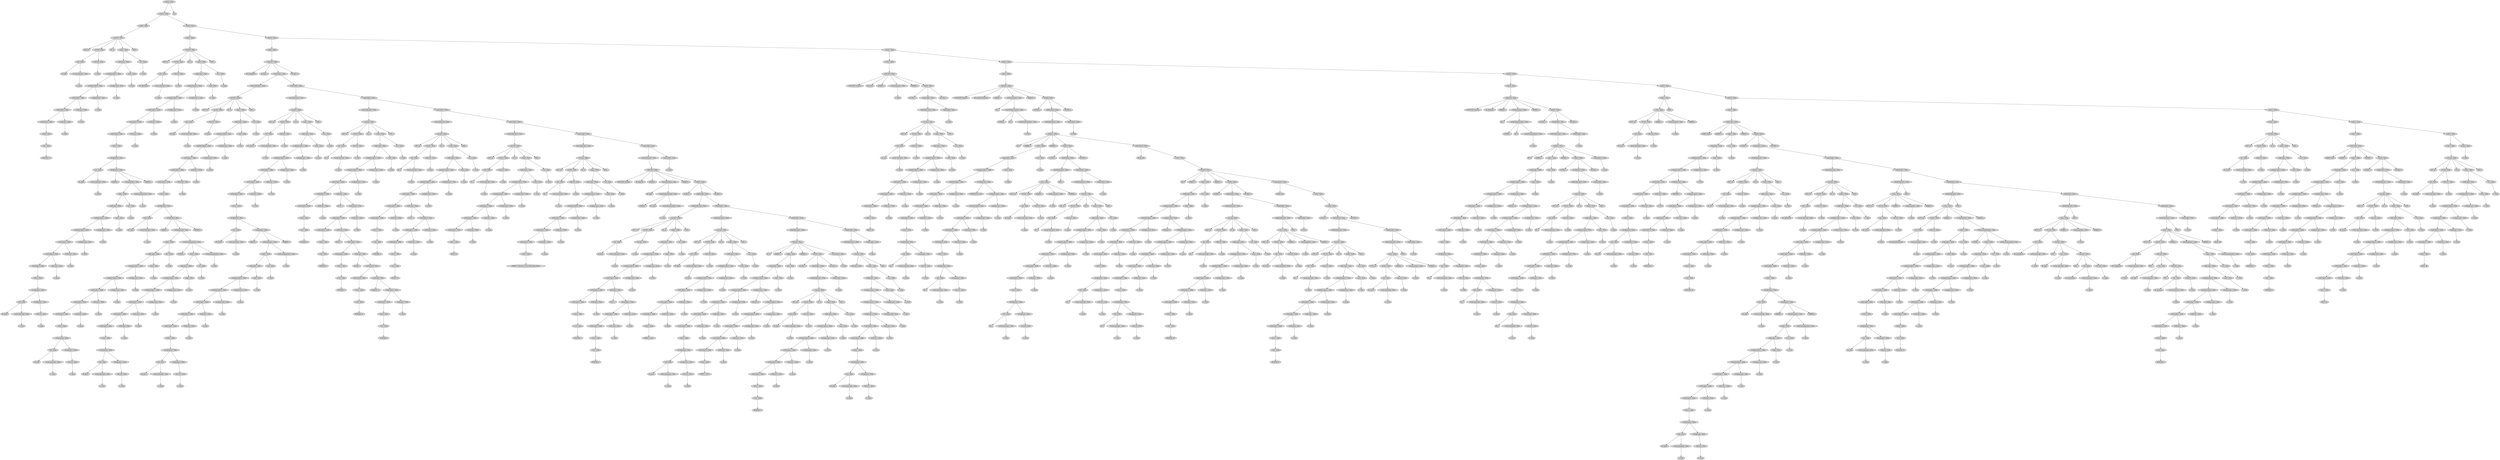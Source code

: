 digraph G {
	graph [ranksep=1.5 ratio=fill]
	node [style=filled]
	overlap=false
	3527575 [label="<prog>: None"]
	3527595 [label="<stmts>: None"]
	3527575 -> 3527595
	3527617 [label="<stmt>: None"]
	3527595 -> 3527617
	3527601 [label="<var-dcl>: None"]
	3527617 -> 3527601
	3527607 [label="SET: set"]
	3527601 -> 3527607
	3527615 [label="<id-ref>: None"]
	3527601 -> 3527615
	3527621 [label="<id>: None"]
	3527615 -> 3527621
	3527625 [label="ID: fuck"]
	3527621 -> 3527625
	3527627 [label="<array-subscript>: None"]
	3527621 -> 3527627
	3527629 [label="λ: None"]
	3527627 -> 3527629
	3527623 [label="<dot-ref>: None"]
	3527615 -> 3527623
	3527631 [label="λ: None"]
	3527623 -> 3527631
	3527591 [label="TO: to"]
	3527601 -> 3527591
	3527597 [label="<expr>: None"]
	3527601 -> 3527597
	3527633 [label="<logic-expr>: None"]
	3527597 -> 3527633
	3527637 [label="<compare-expr1>: None"]
	3527633 -> 3527637
	3527641 [label="<compare-expr2>: None"]
	3527637 -> 3527641
	3527645 [label="<arith-expr1>: None"]
	3527641 -> 3527645
	3527649 [label="<arith-expr2>: None"]
	3527645 -> 3527649
	3527653 [label="<arith-expr3>: None"]
	3527649 -> 3527653
	3527657 [label="<term>: None"]
	3527653 -> 3527657
	3527659 [label="<val>: None"]
	3527657 -> 3527659
	3527661 [label="INTEGER: 10"]
	3527659 -> 3527661
	3527655 [label="<arith-op2>: None"]
	3527649 -> 3527655
	3527663 [label="λ: None"]
	3527655 -> 3527663
	3527651 [label="<arith-op1>: None"]
	3527645 -> 3527651
	3527665 [label="λ: None"]
	3527651 -> 3527665
	3527647 [label="<compare-op2>: None"]
	3527641 -> 3527647
	3527667 [label="λ: None"]
	3527647 -> 3527667
	3527643 [label="<compare-op1>: None"]
	3527637 -> 3527643
	3527669 [label="λ: None"]
	3527643 -> 3527669
	3527639 [label="<and>: None"]
	3527633 -> 3527639
	3527671 [label="λ: None"]
	3527639 -> 3527671
	3527635 [label="<or>: None"]
	3527597 -> 3527635
	3527673 [label="λ: None"]
	3527635 -> 3527673
	3527613 [label="END: ;"]
	3527601 -> 3527613
	3527589 [label="<stmts>: None"]
	3527595 -> 3527589
	3527675 [label="<stmt>: None"]
	3527589 -> 3527675
	3527679 [label="<var-dcl>: None"]
	3527675 -> 3527679
	3529731 [label="SET: set"]
	3527679 -> 3529731
	3529733 [label="<id-ref>: None"]
	3527679 -> 3529733
	3529743 [label="<id>: None"]
	3529733 -> 3529743
	3529747 [label="ID: lightGlobal"]
	3529743 -> 3529747
	3529749 [label="<array-subscript>: None"]
	3529743 -> 3529749
	3529751 [label="λ: None"]
	3529749 -> 3529751
	3529745 [label="<dot-ref>: None"]
	3529733 -> 3529745
	3529753 [label="λ: None"]
	3529745 -> 3529753
	3529735 [label="TO: to"]
	3527679 -> 3529735
	3529737 [label="<expr>: None"]
	3527679 -> 3529737
	3529755 [label="<logic-expr>: None"]
	3529737 -> 3529755
	3529759 [label="<compare-expr1>: None"]
	3529755 -> 3529759
	3529763 [label="<compare-expr2>: None"]
	3529759 -> 3529763
	3529767 [label="<arith-expr1>: None"]
	3529763 -> 3529767
	3529771 [label="<arith-expr2>: None"]
	3529767 -> 3529771
	3529775 [label="<arith-expr3>: None"]
	3529771 -> 3529775
	3529779 [label="<term>: None"]
	3529775 -> 3529779
	3529781 [label="<id-operation>: None"]
	3529779 -> 3529781
	3529783 [label="<id>: None"]
	3529781 -> 3529783
	3529787 [label="ID: Light"]
	3529783 -> 3529787
	3529789 [label="<array-subscript>: None"]
	3529783 -> 3529789
	3529791 [label="λ: None"]
	3529789 -> 3529791
	3529785 [label="<id-operator>: None"]
	3529781 -> 3529785
	3529793 [label="LPAREN: ("]
	3529785 -> 3529793
	3529795 [label="<actual-params>: None"]
	3529785 -> 3529795
	3529799 [label="<expr>: None"]
	3529795 -> 3529799
	3529803 [label="<logic-expr>: None"]
	3529799 -> 3529803
	3529807 [label="<compare-expr1>: None"]
	3529803 -> 3529807
	3529811 [label="<compare-expr2>: None"]
	3529807 -> 3529811
	3529815 [label="<arith-expr1>: None"]
	3529811 -> 3529815
	3529819 [label="<arith-expr2>: None"]
	3529815 -> 3529819
	3529823 [label="<arith-expr3>: None"]
	3529819 -> 3529823
	3529827 [label="<term>: None"]
	3529823 -> 3529827
	3529829 [label="<id-operation>: None"]
	3529827 -> 3529829
	3529831 [label="<id>: None"]
	3529829 -> 3529831
	3529835 [label="ID: pin99"]
	3529831 -> 3529835
	3529837 [label="<array-subscript>: None"]
	3529831 -> 3529837
	3529839 [label="λ: None"]
	3529837 -> 3529839
	3529833 [label="<id-operator>: None"]
	3529829 -> 3529833
	3529841 [label="<dot-ref>: None"]
	3529833 -> 3529841
	3529843 [label="λ: None"]
	3529841 -> 3529843
	3529825 [label="<arith-op2>: None"]
	3529819 -> 3529825
	3529845 [label="λ: None"]
	3529825 -> 3529845
	3529821 [label="<arith-op1>: None"]
	3529815 -> 3529821
	3529847 [label="λ: None"]
	3529821 -> 3529847
	3529817 [label="<compare-op2>: None"]
	3529811 -> 3529817
	3529849 [label="λ: None"]
	3529817 -> 3529849
	3529813 [label="<compare-op1>: None"]
	3529807 -> 3529813
	3529851 [label="λ: None"]
	3529813 -> 3529851
	3529809 [label="<and>: None"]
	3529803 -> 3529809
	3529853 [label="λ: None"]
	3529809 -> 3529853
	3529805 [label="<or>: None"]
	3529799 -> 3529805
	3529855 [label="λ: None"]
	3529805 -> 3529855
	3529801 [label="<multi-actual-params>: None"]
	3529795 -> 3529801
	3529857 [label="λ: None"]
	3529801 -> 3529857
	3529797 [label="RPAREN: )"]
	3529785 -> 3529797
	3529777 [label="<arith-op2>: None"]
	3529771 -> 3529777
	3529859 [label="λ: None"]
	3529777 -> 3529859
	3529773 [label="<arith-op1>: None"]
	3529767 -> 3529773
	3529861 [label="λ: None"]
	3529773 -> 3529861
	3529769 [label="<compare-op2>: None"]
	3529763 -> 3529769
	3529863 [label="λ: None"]
	3529769 -> 3529863
	3529765 [label="<compare-op1>: None"]
	3529759 -> 3529765
	3529865 [label="λ: None"]
	3529765 -> 3529865
	3529761 [label="<and>: None"]
	3529755 -> 3529761
	3529867 [label="λ: None"]
	3529761 -> 3529867
	3529757 [label="<or>: None"]
	3529737 -> 3529757
	3529869 [label="λ: None"]
	3529757 -> 3529869
	3529739 [label="END: ;"]
	3527679 -> 3529739
	3527677 [label="<stmts>: None"]
	3527589 -> 3527677
	3529871 [label="<stmt>: None"]
	3527677 -> 3529871
	3529875 [label="<class-dcl>: None"]
	3529871 -> 3529875
	3529877 [label="ID: LivingRoom"]
	3529875 -> 3529877
	3529879 [label="LCURLY: {"]
	3529875 -> 3529879
	3529881 [label="<class-body>: None"]
	3529875 -> 3529881
	3529885 [label="<class-body-part>: None"]
	3529881 -> 3529885
	3529889 [label="<var-dcl>: None"]
	3529885 -> 3529889
	3529891 [label="SET: set"]
	3529889 -> 3529891
	3529893 [label="<id-ref>: None"]
	3529889 -> 3529893
	3529903 [label="<id>: None"]
	3529893 -> 3529903
	3529907 [label="ID: light"]
	3529903 -> 3529907
	3529909 [label="<array-subscript>: None"]
	3529903 -> 3529909
	3529911 [label="λ: None"]
	3529909 -> 3529911
	3529905 [label="<dot-ref>: None"]
	3529893 -> 3529905
	3529913 [label="λ: None"]
	3529905 -> 3529913
	3529895 [label="TO: to"]
	3529889 -> 3529895
	3529897 [label="<expr>: None"]
	3529889 -> 3529897
	3529915 [label="<logic-expr>: None"]
	3529897 -> 3529915
	3529919 [label="<compare-expr1>: None"]
	3529915 -> 3529919
	3529923 [label="<compare-expr2>: None"]
	3529919 -> 3529923
	3529927 [label="<arith-expr1>: None"]
	3529923 -> 3529927
	3529931 [label="<arith-expr2>: None"]
	3529927 -> 3529931
	3529935 [label="<arith-expr3>: None"]
	3529931 -> 3529935
	3529939 [label="<term>: None"]
	3529935 -> 3529939
	3529941 [label="<id-operation>: None"]
	3529939 -> 3529941
	3529943 [label="<id>: None"]
	3529941 -> 3529943
	3529947 [label="ID: Light"]
	3529943 -> 3529947
	3529949 [label="<array-subscript>: None"]
	3529943 -> 3529949
	3529951 [label="λ: None"]
	3529949 -> 3529951
	3529945 [label="<id-operator>: None"]
	3529941 -> 3529945
	3529953 [label="LPAREN: ("]
	3529945 -> 3529953
	3529955 [label="<actual-params>: None"]
	3529945 -> 3529955
	3529959 [label="<expr>: None"]
	3529955 -> 3529959
	3529963 [label="<logic-expr>: None"]
	3529959 -> 3529963
	3529967 [label="<compare-expr1>: None"]
	3529963 -> 3529967
	3529971 [label="<compare-expr2>: None"]
	3529967 -> 3529971
	3529975 [label="<arith-expr1>: None"]
	3529971 -> 3529975
	3529979 [label="<arith-expr2>: None"]
	3529975 -> 3529979
	3529983 [label="<arith-expr3>: None"]
	3529979 -> 3529983
	3530757 [label="<term>: None"]
	3529983 -> 3530757
	3530759 [label="<id-operation>: None"]
	3530757 -> 3530759
	3530761 [label="<id>: None"]
	3530759 -> 3530761
	3530765 [label="ID: pin9"]
	3530761 -> 3530765
	3530767 [label="<array-subscript>: None"]
	3530761 -> 3530767
	3530769 [label="λ: None"]
	3530767 -> 3530769
	3530763 [label="<id-operator>: None"]
	3530759 -> 3530763
	3530771 [label="<dot-ref>: None"]
	3530763 -> 3530771
	3530773 [label="λ: None"]
	3530771 -> 3530773
	3530755 [label="<arith-op2>: None"]
	3529979 -> 3530755
	3530775 [label="λ: None"]
	3530755 -> 3530775
	3529981 [label="<arith-op1>: None"]
	3529975 -> 3529981
	3530777 [label="λ: None"]
	3529981 -> 3530777
	3529977 [label="<compare-op2>: None"]
	3529971 -> 3529977
	3530779 [label="λ: None"]
	3529977 -> 3530779
	3529973 [label="<compare-op1>: None"]
	3529967 -> 3529973
	3530781 [label="λ: None"]
	3529973 -> 3530781
	3529969 [label="<and>: None"]
	3529963 -> 3529969
	3530783 [label="λ: None"]
	3529969 -> 3530783
	3529965 [label="<or>: None"]
	3529959 -> 3529965
	3530785 [label="λ: None"]
	3529965 -> 3530785
	3529961 [label="<multi-actual-params>: None"]
	3529955 -> 3529961
	3530787 [label="COMMA: ,"]
	3529961 -> 3530787
	3530789 [label="<expr>: None"]
	3529961 -> 3530789
	3530793 [label="<logic-expr>: None"]
	3530789 -> 3530793
	3530797 [label="<compare-expr1>: None"]
	3530793 -> 3530797
	3530801 [label="<compare-expr2>: None"]
	3530797 -> 3530801
	3530805 [label="<arith-expr1>: None"]
	3530801 -> 3530805
	3530809 [label="<arith-expr2>: None"]
	3530805 -> 3530809
	3530813 [label="<arith-expr3>: None"]
	3530809 -> 3530813
	3530817 [label="<term>: None"]
	3530813 -> 3530817
	3530819 [label="<id-operation>: None"]
	3530817 -> 3530819
	3530821 [label="<id>: None"]
	3530819 -> 3530821
	3530825 [label="ID: pin10"]
	3530821 -> 3530825
	3530827 [label="<array-subscript>: None"]
	3530821 -> 3530827
	3530829 [label="λ: None"]
	3530827 -> 3530829
	3530823 [label="<id-operator>: None"]
	3530819 -> 3530823
	3530831 [label="<dot-ref>: None"]
	3530823 -> 3530831
	3530833 [label="λ: None"]
	3530831 -> 3530833
	3530815 [label="<arith-op2>: None"]
	3530809 -> 3530815
	3530835 [label="λ: None"]
	3530815 -> 3530835
	3530811 [label="<arith-op1>: None"]
	3530805 -> 3530811
	3530837 [label="λ: None"]
	3530811 -> 3530837
	3530807 [label="<compare-op2>: None"]
	3530801 -> 3530807
	3530839 [label="λ: None"]
	3530807 -> 3530839
	3530803 [label="<compare-op1>: None"]
	3530797 -> 3530803
	3530841 [label="λ: None"]
	3530803 -> 3530841
	3530799 [label="<and>: None"]
	3530793 -> 3530799
	3530843 [label="λ: None"]
	3530799 -> 3530843
	3530795 [label="<or>: None"]
	3530789 -> 3530795
	3530845 [label="λ: None"]
	3530795 -> 3530845
	3530791 [label="<multi-actual-params>: None"]
	3529961 -> 3530791
	3530847 [label="λ: None"]
	3530791 -> 3530847
	3529957 [label="RPAREN: )"]
	3529945 -> 3529957
	3529937 [label="<arith-op2>: None"]
	3529931 -> 3529937
	3530849 [label="λ: None"]
	3529937 -> 3530849
	3529933 [label="<arith-op1>: None"]
	3529927 -> 3529933
	3530851 [label="λ: None"]
	3529933 -> 3530851
	3529929 [label="<compare-op2>: None"]
	3529923 -> 3529929
	3530853 [label="λ: None"]
	3529929 -> 3530853
	3529925 [label="<compare-op1>: None"]
	3529919 -> 3529925
	3530855 [label="λ: None"]
	3529925 -> 3530855
	3529921 [label="<and>: None"]
	3529915 -> 3529921
	3530857 [label="λ: None"]
	3529921 -> 3530857
	3529917 [label="<or>: None"]
	3529897 -> 3529917
	3530859 [label="λ: None"]
	3529917 -> 3530859
	3529899 [label="END: ;"]
	3529889 -> 3529899
	3529887 [label="<class-body>: None"]
	3529881 -> 3529887
	3530861 [label="<class-body-part>: None"]
	3529887 -> 3530861
	3530865 [label="<var-dcl>: None"]
	3530861 -> 3530865
	3530867 [label="SET: set"]
	3530865 -> 3530867
	3530869 [label="<id-ref>: None"]
	3530865 -> 3530869
	3530879 [label="<id>: None"]
	3530869 -> 3530879
	3530883 [label="ID: switch1"]
	3530879 -> 3530883
	3530885 [label="<array-subscript>: None"]
	3530879 -> 3530885
	3530887 [label="λ: None"]
	3530885 -> 3530887
	3530881 [label="<dot-ref>: None"]
	3530869 -> 3530881
	3530889 [label="λ: None"]
	3530881 -> 3530889
	3530871 [label="TO: to"]
	3530865 -> 3530871
	3530873 [label="<expr>: None"]
	3530865 -> 3530873
	3530891 [label="<logic-expr>: None"]
	3530873 -> 3530891
	3530895 [label="<compare-expr1>: None"]
	3530891 -> 3530895
	3530899 [label="<compare-expr2>: None"]
	3530895 -> 3530899
	3530903 [label="<arith-expr1>: None"]
	3530899 -> 3530903
	3530907 [label="<arith-expr2>: None"]
	3530903 -> 3530907
	3530911 [label="<arith-expr3>: None"]
	3530907 -> 3530911
	3530915 [label="<term>: None"]
	3530911 -> 3530915
	3530917 [label="<id-operation>: None"]
	3530915 -> 3530917
	3530919 [label="<id>: None"]
	3530917 -> 3530919
	3530923 [label="ID: Switch"]
	3530919 -> 3530923
	3530925 [label="<array-subscript>: None"]
	3530919 -> 3530925
	3530927 [label="λ: None"]
	3530925 -> 3530927
	3530921 [label="<id-operator>: None"]
	3530917 -> 3530921
	3530929 [label="LPAREN: ("]
	3530921 -> 3530929
	3530931 [label="<actual-params>: None"]
	3530921 -> 3530931
	3530935 [label="<expr>: None"]
	3530931 -> 3530935
	3530939 [label="<logic-expr>: None"]
	3530935 -> 3530939
	3530943 [label="<compare-expr1>: None"]
	3530939 -> 3530943
	3530947 [label="<compare-expr2>: None"]
	3530943 -> 3530947
	3530951 [label="<arith-expr1>: None"]
	3530947 -> 3530951
	3530955 [label="<arith-expr2>: None"]
	3530951 -> 3530955
	3530959 [label="<arith-expr3>: None"]
	3530955 -> 3530959
	3530963 [label="<term>: None"]
	3530959 -> 3530963
	3530965 [label="<id-operation>: None"]
	3530963 -> 3530965
	3530967 [label="<id>: None"]
	3530965 -> 3530967
	3530971 [label="ID: pin11"]
	3530967 -> 3530971
	3530973 [label="<array-subscript>: None"]
	3530967 -> 3530973
	3530975 [label="λ: None"]
	3530973 -> 3530975
	3530969 [label="<id-operator>: None"]
	3530965 -> 3530969
	3530977 [label="<dot-ref>: None"]
	3530969 -> 3530977
	3530979 [label="λ: None"]
	3530977 -> 3530979
	3530961 [label="<arith-op2>: None"]
	3530955 -> 3530961
	3530981 [label="λ: None"]
	3530961 -> 3530981
	3530957 [label="<arith-op1>: None"]
	3530951 -> 3530957
	3530983 [label="λ: None"]
	3530957 -> 3530983
	3530953 [label="<compare-op2>: None"]
	3530947 -> 3530953
	3530985 [label="λ: None"]
	3530953 -> 3530985
	3530949 [label="<compare-op1>: None"]
	3530943 -> 3530949
	3530987 [label="λ: None"]
	3530949 -> 3530987
	3530945 [label="<and>: None"]
	3530939 -> 3530945
	3530989 [label="λ: None"]
	3530945 -> 3530989
	3530941 [label="<or>: None"]
	3530935 -> 3530941
	3530991 [label="λ: None"]
	3530941 -> 3530991
	3530937 [label="<multi-actual-params>: None"]
	3530931 -> 3530937
	3530993 [label="λ: None"]
	3530937 -> 3530993
	3530933 [label="RPAREN: )"]
	3530921 -> 3530933
	3530913 [label="<arith-op2>: None"]
	3530907 -> 3530913
	3530995 [label="λ: None"]
	3530913 -> 3530995
	3530909 [label="<arith-op1>: None"]
	3530903 -> 3530909
	3530997 [label="λ: None"]
	3530909 -> 3530997
	3530905 [label="<compare-op2>: None"]
	3530899 -> 3530905
	3530999 [label="λ: None"]
	3530905 -> 3530999
	3530901 [label="<compare-op1>: None"]
	3530895 -> 3530901
	3531001 [label="λ: None"]
	3530901 -> 3531001
	3530897 [label="<and>: None"]
	3530891 -> 3530897
	3531003 [label="λ: None"]
	3530897 -> 3531003
	3530893 [label="<or>: None"]
	3530873 -> 3530893
	3531005 [label="λ: None"]
	3530893 -> 3531005
	3530875 [label="END: ;"]
	3530865 -> 3530875
	3530863 [label="<class-body>: None"]
	3529887 -> 3530863
	3531007 [label="<class-body-part>: None"]
	3530863 -> 3531007
	3532293 [label="<var-dcl>: None"]
	3531007 -> 3532293
	3532295 [label="SET: set"]
	3532293 -> 3532295
	3532297 [label="<id-ref>: None"]
	3532293 -> 3532297
	3532307 [label="<id>: None"]
	3532297 -> 3532307
	3532311 [label="ID: x"]
	3532307 -> 3532311
	3532313 [label="<array-subscript>: None"]
	3532307 -> 3532313
	3532315 [label="λ: None"]
	3532313 -> 3532315
	3532309 [label="<dot-ref>: None"]
	3532297 -> 3532309
	3532317 [label="λ: None"]
	3532309 -> 3532317
	3532299 [label="TO: to"]
	3532293 -> 3532299
	3532301 [label="<expr>: None"]
	3532293 -> 3532301
	3532319 [label="<logic-expr>: None"]
	3532301 -> 3532319
	3532323 [label="<compare-expr1>: None"]
	3532319 -> 3532323
	3532327 [label="<compare-expr2>: None"]
	3532323 -> 3532327
	3532331 [label="<arith-expr1>: None"]
	3532327 -> 3532331
	3532335 [label="<arith-expr2>: None"]
	3532331 -> 3532335
	3532339 [label="<arith-expr3>: None"]
	3532335 -> 3532339
	3532343 [label="<term>: None"]
	3532339 -> 3532343
	3532345 [label="<val>: None"]
	3532343 -> 3532345
	3532347 [label="INTEGER: 5"]
	3532345 -> 3532347
	3532341 [label="<arith-op2>: None"]
	3532335 -> 3532341
	3532349 [label="λ: None"]
	3532341 -> 3532349
	3532337 [label="<arith-op1>: None"]
	3532331 -> 3532337
	3532351 [label="PLUS: +"]
	3532337 -> 3532351
	3532353 [label="<arith-expr1>: None"]
	3532337 -> 3532353
	3532355 [label="<arith-expr2>: None"]
	3532353 -> 3532355
	3532359 [label="<arith-expr3>: None"]
	3532355 -> 3532359
	3532363 [label="<term>: None"]
	3532359 -> 3532363
	3532365 [label="<val>: None"]
	3532363 -> 3532365
	3532367 [label="INTEGER: 5"]
	3532365 -> 3532367
	3532361 [label="<arith-op2>: None"]
	3532355 -> 3532361
	3532369 [label="MULT: *"]
	3532361 -> 3532369
	3532371 [label="<arith-expr2>: None"]
	3532361 -> 3532371
	3532373 [label="<arith-expr3>: None"]
	3532371 -> 3532373
	3532377 [label="<term>: None"]
	3532373 -> 3532377
	3532379 [label="<val>: None"]
	3532377 -> 3532379
	3532381 [label="INTEGER: 7"]
	3532379 -> 3532381
	3532375 [label="<arith-op2>: None"]
	3532371 -> 3532375
	3532383 [label="DIVIDE: /"]
	3532375 -> 3532383
	3532385 [label="<arith-expr2>: None"]
	3532375 -> 3532385
	3532387 [label="<arith-expr3>: None"]
	3532385 -> 3532387
	3532391 [label="<term>: None"]
	3532387 -> 3532391
	3532393 [label="<val>: None"]
	3532391 -> 3532393
	3532395 [label="INTEGER: 10"]
	3532393 -> 3532395
	3532389 [label="<arith-op2>: None"]
	3532385 -> 3532389
	3532397 [label="MODULO: %"]
	3532389 -> 3532397
	3532399 [label="<arith-expr2>: None"]
	3532389 -> 3532399
	3532401 [label="<arith-expr3>: None"]
	3532399 -> 3532401
	3532405 [label="<term>: None"]
	3532401 -> 3532405
	3532407 [label="<val>: None"]
	3532405 -> 3532407
	3532409 [label="INTEGER: 3"]
	3532407 -> 3532409
	3532403 [label="<arith-op2>: None"]
	3532399 -> 3532403
	3532411 [label="λ: None"]
	3532403 -> 3532411
	3532357 [label="<arith-op1>: None"]
	3532353 -> 3532357
	3532413 [label="λ: None"]
	3532357 -> 3532413
	3532333 [label="<compare-op2>: None"]
	3532327 -> 3532333
	3532415 [label="λ: None"]
	3532333 -> 3532415
	3532329 [label="<compare-op1>: None"]
	3532323 -> 3532329
	3532417 [label="λ: None"]
	3532329 -> 3532417
	3532325 [label="<and>: None"]
	3532319 -> 3532325
	3532419 [label="λ: None"]
	3532325 -> 3532419
	3532321 [label="<or>: None"]
	3532301 -> 3532321
	3532421 [label="λ: None"]
	3532321 -> 3532421
	3532303 [label="END: ;"]
	3532293 -> 3532303
	3532291 [label="<class-body>: None"]
	3530863 -> 3532291
	3532423 [label="<class-body-part>: None"]
	3532291 -> 3532423
	3532427 [label="<var-dcl>: None"]
	3532423 -> 3532427
	3532429 [label="SET: set"]
	3532427 -> 3532429
	3532431 [label="<id-ref>: None"]
	3532427 -> 3532431
	3532441 [label="<id>: None"]
	3532431 -> 3532441
	3532445 [label="ID: y"]
	3532441 -> 3532445
	3532447 [label="<array-subscript>: None"]
	3532441 -> 3532447
	3532449 [label="λ: None"]
	3532447 -> 3532449
	3532443 [label="<dot-ref>: None"]
	3532431 -> 3532443
	3532451 [label="λ: None"]
	3532443 -> 3532451
	3532433 [label="TO: to"]
	3532427 -> 3532433
	3532435 [label="<expr>: None"]
	3532427 -> 3532435
	3532453 [label="<logic-expr>: None"]
	3532435 -> 3532453
	3532457 [label="<compare-expr1>: None"]
	3532453 -> 3532457
	3532461 [label="<compare-expr2>: None"]
	3532457 -> 3532461
	3532465 [label="<arith-expr1>: None"]
	3532461 -> 3532465
	3532469 [label="<arith-expr2>: None"]
	3532465 -> 3532469
	3532473 [label="<arith-expr3>: None"]
	3532469 -> 3532473
	3532477 [label="<term>: None"]
	3532473 -> 3532477
	3532479 [label="<val>: None"]
	3532477 -> 3532479
	3532481 [label="INTEGER: 5"]
	3532479 -> 3532481
	3532475 [label="<arith-op2>: None"]
	3532469 -> 3532475
	3532483 [label="λ: None"]
	3532475 -> 3532483
	3532471 [label="<arith-op1>: None"]
	3532465 -> 3532471
	3532485 [label="PLUS: +"]
	3532471 -> 3532485
	3532487 [label="<arith-expr1>: None"]
	3532471 -> 3532487
	3532489 [label="<arith-expr2>: None"]
	3532487 -> 3532489
	3532493 [label="<arith-expr3>: None"]
	3532489 -> 3532493
	3532497 [label="<term>: None"]
	3532493 -> 3532497
	3532499 [label="<val>: None"]
	3532497 -> 3532499
	3532501 [label="FLOAT: 5.5"]
	3532499 -> 3532501
	3532495 [label="<arith-op2>: None"]
	3532489 -> 3532495
	3532503 [label="λ: None"]
	3532495 -> 3532503
	3532491 [label="<arith-op1>: None"]
	3532487 -> 3532491
	3532505 [label="λ: None"]
	3532491 -> 3532505
	3532467 [label="<compare-op2>: None"]
	3532461 -> 3532467
	3532507 [label="λ: None"]
	3532467 -> 3532507
	3532463 [label="<compare-op1>: None"]
	3532457 -> 3532463
	3532509 [label="λ: None"]
	3532463 -> 3532509
	3532459 [label="<and>: None"]
	3532453 -> 3532459
	3532511 [label="λ: None"]
	3532459 -> 3532511
	3532455 [label="<or>: None"]
	3532435 -> 3532455
	3532513 [label="λ: None"]
	3532455 -> 3532513
	3532437 [label="END: ;"]
	3532427 -> 3532437
	3532425 [label="<class-body>: None"]
	3532291 -> 3532425
	3532515 [label="<class-body-part>: None"]
	3532425 -> 3532515
	3532519 [label="<var-dcl>: None"]
	3532515 -> 3532519
	3532521 [label="SET: set"]
	3532519 -> 3532521
	3532523 [label="<id-ref>: None"]
	3532519 -> 3532523
	3532533 [label="<id>: None"]
	3532523 -> 3532533
	3532537 [label="ID: z"]
	3532533 -> 3532537
	3532539 [label="<array-subscript>: None"]
	3532533 -> 3532539
	3532541 [label="λ: None"]
	3532539 -> 3532541
	3532535 [label="<dot-ref>: None"]
	3532523 -> 3532535
	3532543 [label="λ: None"]
	3532535 -> 3532543
	3532525 [label="TO: to"]
	3532519 -> 3532525
	3532527 [label="<expr>: None"]
	3532519 -> 3532527
	3533571 [label="<logic-expr>: None"]
	3532527 -> 3533571
	3533575 [label="<compare-expr1>: None"]
	3533571 -> 3533575
	3533579 [label="<compare-expr2>: None"]
	3533575 -> 3533579
	3533583 [label="<arith-expr1>: None"]
	3533579 -> 3533583
	3533587 [label="<arith-expr2>: None"]
	3533583 -> 3533587
	3533591 [label="<arith-expr3>: None"]
	3533587 -> 3533591
	3533595 [label="<term>: None"]
	3533591 -> 3533595
	3533597 [label="BOOL: on"]
	3533595 -> 3533597
	3533593 [label="<arith-op2>: None"]
	3533587 -> 3533593
	3533599 [label="λ: None"]
	3533593 -> 3533599
	3533589 [label="<arith-op1>: None"]
	3533583 -> 3533589
	3533601 [label="λ: None"]
	3533589 -> 3533601
	3533585 [label="<compare-op2>: None"]
	3533579 -> 3533585
	3533603 [label="λ: None"]
	3533585 -> 3533603
	3533581 [label="<compare-op1>: None"]
	3533575 -> 3533581
	3533605 [label="λ: None"]
	3533581 -> 3533605
	3533577 [label="<and>: None"]
	3533571 -> 3533577
	3533607 [label="λ: None"]
	3533577 -> 3533607
	3533573 [label="<or>: None"]
	3532527 -> 3533573
	3533609 [label="λ: None"]
	3533573 -> 3533609
	3532529 [label="END: ;"]
	3532519 -> 3532529
	3532517 [label="<class-body>: None"]
	3532425 -> 3532517
	3533611 [label="<class-body-part>: None"]
	3532517 -> 3533611
	3533615 [label="<var-dcl>: None"]
	3533611 -> 3533615
	3533617 [label="SET: set"]
	3533615 -> 3533617
	3533619 [label="<id-ref>: None"]
	3533615 -> 3533619
	3533629 [label="<id>: None"]
	3533619 -> 3533629
	3533633 [label="ID: v"]
	3533629 -> 3533633
	3533635 [label="<array-subscript>: None"]
	3533629 -> 3533635
	3533637 [label="λ: None"]
	3533635 -> 3533637
	3533631 [label="<dot-ref>: None"]
	3533619 -> 3533631
	3533639 [label="λ: None"]
	3533631 -> 3533639
	3533621 [label="TO: to"]
	3533615 -> 3533621
	3533623 [label="<expr>: None"]
	3533615 -> 3533623
	3533641 [label="<logic-expr>: None"]
	3533623 -> 3533641
	3533645 [label="<compare-expr1>: None"]
	3533641 -> 3533645
	3533649 [label="<compare-expr2>: None"]
	3533645 -> 3533649
	3533653 [label="<arith-expr1>: None"]
	3533649 -> 3533653
	3533657 [label="<arith-expr2>: None"]
	3533653 -> 3533657
	3533661 [label="<arith-expr3>: None"]
	3533657 -> 3533661
	3533665 [label="<term>: None"]
	3533661 -> 3533665
	3533667 [label="STRING: \"fuck mig i rÃ¸ven sÃ¥ fucking hÃ¥rdt\""]
	3533665 -> 3533667
	3533663 [label="<arith-op2>: None"]
	3533657 -> 3533663
	3533669 [label="λ: None"]
	3533663 -> 3533669
	3533659 [label="<arith-op1>: None"]
	3533653 -> 3533659
	3533671 [label="λ: None"]
	3533659 -> 3533671
	3533655 [label="<compare-op2>: None"]
	3533649 -> 3533655
	3533673 [label="λ: None"]
	3533655 -> 3533673
	3533651 [label="<compare-op1>: None"]
	3533645 -> 3533651
	3533675 [label="λ: None"]
	3533651 -> 3533675
	3533647 [label="<and>: None"]
	3533641 -> 3533647
	3533677 [label="λ: None"]
	3533647 -> 3533677
	3533643 [label="<or>: None"]
	3533623 -> 3533643
	3533679 [label="λ: None"]
	3533643 -> 3533679
	3533625 [label="END: ;"]
	3533615 -> 3533625
	3533613 [label="<class-body>: None"]
	3532517 -> 3533613
	3533681 [label="<class-body-part>: None"]
	3533613 -> 3533681
	3533685 [label="<func-dcl>: None"]
	3533681 -> 3533685
	3533687 [label="FUNCTION: function"]
	3533685 -> 3533687
	3533689 [label="ID: jenerator"]
	3533685 -> 3533689
	3533691 [label="LPAREN: ("]
	3533685 -> 3533691
	3533693 [label="<formal-params>: None"]
	3533685 -> 3533693
	3533701 [label="ID: jebat"]
	3533693 -> 3533701
	3533703 [label="<multi-formal-params>: None"]
	3533693 -> 3533703
	3533705 [label="COMMA: ,"]
	3533703 -> 3533705
	3533707 [label="ID: jabat"]
	3533703 -> 3533707
	3533709 [label="<multi-formal-params>: None"]
	3533703 -> 3533709
	3533711 [label="λ: None"]
	3533709 -> 3533711
	3533695 [label="RPAREN: )"]
	3533685 -> 3533695
	3533699 [label="<block>: None"]
	3533685 -> 3533699
	3533713 [label="LCURLY: {"]
	3533699 -> 3533713
	3533715 [label="<block-body>: None"]
	3533699 -> 3533715
	3533719 [label="<block-body-part>: None"]
	3533715 -> 3533719
	3533723 [label="<var-dcl>: None"]
	3533719 -> 3533723
	3533725 [label="SET: set"]
	3533723 -> 3533725
	3533727 [label="<id-ref>: None"]
	3533723 -> 3533727
	3533737 [label="<id>: None"]
	3533727 -> 3533737
	3533741 [label="ID: jebat"]
	3533737 -> 3533741
	3533743 [label="<array-subscript>: None"]
	3533737 -> 3533743
	3533745 [label="λ: None"]
	3533743 -> 3533745
	3533739 [label="<dot-ref>: None"]
	3533727 -> 3533739
	3533747 [label="λ: None"]
	3533739 -> 3533747
	3533729 [label="TO: to"]
	3533723 -> 3533729
	3533731 [label="<expr>: None"]
	3533723 -> 3533731
	3533749 [label="<logic-expr>: None"]
	3533731 -> 3533749
	3533753 [label="<compare-expr1>: None"]
	3533749 -> 3533753
	3533757 [label="<compare-expr2>: None"]
	3533753 -> 3533757
	3533761 [label="<arith-expr1>: None"]
	3533757 -> 3533761
	3533765 [label="<arith-expr2>: None"]
	3533761 -> 3533765
	3533769 [label="<arith-expr3>: None"]
	3533765 -> 3533769
	3533773 [label="<term>: None"]
	3533769 -> 3533773
	3533775 [label="<val>: None"]
	3533773 -> 3533775
	3533777 [label="INTEGER: 5"]
	3533775 -> 3533777
	3533771 [label="<arith-op2>: None"]
	3533765 -> 3533771
	3533779 [label="λ: None"]
	3533771 -> 3533779
	3533767 [label="<arith-op1>: None"]
	3533761 -> 3533767
	3533781 [label="PLUS: +"]
	3533767 -> 3533781
	3533783 [label="<arith-expr1>: None"]
	3533767 -> 3533783
	3533785 [label="<arith-expr2>: None"]
	3533783 -> 3533785
	3533789 [label="<arith-expr3>: None"]
	3533785 -> 3533789
	3533793 [label="<term>: None"]
	3533789 -> 3533793
	3533795 [label="<val>: None"]
	3533793 -> 3533795
	3533797 [label="INTEGER: 5"]
	3533795 -> 3533797
	3533791 [label="<arith-op2>: None"]
	3533785 -> 3533791
	3533799 [label="λ: None"]
	3533791 -> 3533799
	3533787 [label="<arith-op1>: None"]
	3533783 -> 3533787
	3533801 [label="λ: None"]
	3533787 -> 3533801
	3533763 [label="<compare-op2>: None"]
	3533757 -> 3533763
	3533803 [label="λ: None"]
	3533763 -> 3533803
	3533759 [label="<compare-op1>: None"]
	3533753 -> 3533759
	3533805 [label="λ: None"]
	3533759 -> 3533805
	3533755 [label="<and>: None"]
	3533749 -> 3533755
	3533807 [label="λ: None"]
	3533755 -> 3533807
	3533751 [label="<or>: None"]
	3533731 -> 3533751
	3533809 [label="λ: None"]
	3533751 -> 3533809
	3533733 [label="END: ;"]
	3533723 -> 3533733
	3533721 [label="<block-body>: None"]
	3533715 -> 3533721
	3533811 [label="<block-body-part>: None"]
	3533721 -> 3533811
	3533815 [label="<var-dcl>: None"]
	3533811 -> 3533815
	3533817 [label="SET: set"]
	3533815 -> 3533817
	3533819 [label="<id-ref>: None"]
	3533815 -> 3533819
	3534855 [label="<id>: None"]
	3533819 -> 3534855
	3534859 [label="ID: jabat"]
	3534855 -> 3534859
	3534861 [label="<array-subscript>: None"]
	3534855 -> 3534861
	3534863 [label="λ: None"]
	3534861 -> 3534863
	3534857 [label="<dot-ref>: None"]
	3533819 -> 3534857
	3534865 [label="λ: None"]
	3534857 -> 3534865
	3533821 [label="TO: to"]
	3533815 -> 3533821
	3533823 [label="<expr>: None"]
	3533815 -> 3533823
	3534867 [label="<logic-expr>: None"]
	3533823 -> 3534867
	3534871 [label="<compare-expr1>: None"]
	3534867 -> 3534871
	3534875 [label="<compare-expr2>: None"]
	3534871 -> 3534875
	3534879 [label="<arith-expr1>: None"]
	3534875 -> 3534879
	3534883 [label="<arith-expr2>: None"]
	3534879 -> 3534883
	3534887 [label="<arith-expr3>: None"]
	3534883 -> 3534887
	3534891 [label="<term>: None"]
	3534887 -> 3534891
	3534893 [label="STRING: \"Anus\""]
	3534891 -> 3534893
	3534889 [label="<arith-op2>: None"]
	3534883 -> 3534889
	3534895 [label="λ: None"]
	3534889 -> 3534895
	3534885 [label="<arith-op1>: None"]
	3534879 -> 3534885
	3534897 [label="λ: None"]
	3534885 -> 3534897
	3534881 [label="<compare-op2>: None"]
	3534875 -> 3534881
	3534899 [label="λ: None"]
	3534881 -> 3534899
	3534877 [label="<compare-op1>: None"]
	3534871 -> 3534877
	3534901 [label="λ: None"]
	3534877 -> 3534901
	3534873 [label="<and>: None"]
	3534867 -> 3534873
	3534903 [label="λ: None"]
	3534873 -> 3534903
	3534869 [label="<or>: None"]
	3533823 -> 3534869
	3534905 [label="λ: None"]
	3534869 -> 3534905
	3534851 [label="END: ;"]
	3533815 -> 3534851
	3533813 [label="<block-body>: None"]
	3533721 -> 3533813
	3534907 [label="<block-body-part>: None"]
	3533813 -> 3534907
	3534911 [label="<if-stmt>: None"]
	3534907 -> 3534911
	3534913 [label="IF: if"]
	3534911 -> 3534913
	3534915 [label="LPAREN: ("]
	3534911 -> 3534915
	3534917 [label="<expr>: None"]
	3534911 -> 3534917
	3534927 [label="<logic-expr>: None"]
	3534917 -> 3534927
	3534931 [label="<compare-expr1>: None"]
	3534927 -> 3534931
	3534935 [label="<compare-expr2>: None"]
	3534931 -> 3534935
	3534939 [label="<arith-expr1>: None"]
	3534935 -> 3534939
	3534943 [label="<arith-expr2>: None"]
	3534939 -> 3534943
	3534947 [label="<arith-expr3>: None"]
	3534943 -> 3534947
	3534951 [label="<term>: None"]
	3534947 -> 3534951
	3534953 [label="<id-operation>: None"]
	3534951 -> 3534953
	3534955 [label="<id>: None"]
	3534953 -> 3534955
	3534959 [label="ID: jabat"]
	3534955 -> 3534959
	3534961 [label="<array-subscript>: None"]
	3534955 -> 3534961
	3534963 [label="λ: None"]
	3534961 -> 3534963
	3534957 [label="<id-operator>: None"]
	3534953 -> 3534957
	3534965 [label="<dot-ref>: None"]
	3534957 -> 3534965
	3534967 [label="λ: None"]
	3534965 -> 3534967
	3534949 [label="<arith-op2>: None"]
	3534943 -> 3534949
	3534969 [label="λ: None"]
	3534949 -> 3534969
	3534945 [label="<arith-op1>: None"]
	3534939 -> 3534945
	3534971 [label="λ: None"]
	3534945 -> 3534971
	3534941 [label="<compare-op2>: None"]
	3534935 -> 3534941
	3534973 [label="λ: None"]
	3534941 -> 3534973
	3534937 [label="<compare-op1>: None"]
	3534931 -> 3534937
	3534975 [label="EQUALS: is"]
	3534937 -> 3534975
	3534977 [label="<compare-expr1>: None"]
	3534937 -> 3534977
	3534979 [label="<compare-expr2>: None"]
	3534977 -> 3534979
	3534983 [label="<arith-expr1>: None"]
	3534979 -> 3534983
	3534987 [label="<arith-expr2>: None"]
	3534983 -> 3534987
	3534991 [label="<arith-expr3>: None"]
	3534987 -> 3534991
	3534995 [label="<term>: None"]
	3534991 -> 3534995
	3534997 [label="STRING: \"Anus\""]
	3534995 -> 3534997
	3534993 [label="<arith-op2>: None"]
	3534987 -> 3534993
	3534999 [label="λ: None"]
	3534993 -> 3534999
	3534989 [label="<arith-op1>: None"]
	3534983 -> 3534989
	3535001 [label="λ: None"]
	3534989 -> 3535001
	3534985 [label="<compare-op2>: None"]
	3534979 -> 3534985
	3535003 [label="λ: None"]
	3534985 -> 3535003
	3534981 [label="<compare-op1>: None"]
	3534977 -> 3534981
	3535005 [label="λ: None"]
	3534981 -> 3535005
	3534933 [label="<and>: None"]
	3534927 -> 3534933
	3535007 [label="λ: None"]
	3534933 -> 3535007
	3534929 [label="<or>: None"]
	3534917 -> 3534929
	3535009 [label="λ: None"]
	3534929 -> 3535009
	3534919 [label="RPAREN: )"]
	3534911 -> 3534919
	3534921 [label="<block>: None"]
	3534911 -> 3534921
	3535011 [label="LCURLY: {"]
	3534921 -> 3535011
	3535013 [label="<block-body>: None"]
	3534921 -> 3535013
	3535017 [label="<block-body-part>: None"]
	3535013 -> 3535017
	3535021 [label="<var-dcl>: None"]
	3535017 -> 3535021
	3535023 [label="SET: set"]
	3535021 -> 3535023
	3535025 [label="<id-ref>: None"]
	3535021 -> 3535025
	3535035 [label="<id>: None"]
	3535025 -> 3535035
	3535039 [label="ID: jebat"]
	3535035 -> 3535039
	3535041 [label="<array-subscript>: None"]
	3535035 -> 3535041
	3535043 [label="λ: None"]
	3535041 -> 3535043
	3535037 [label="<dot-ref>: None"]
	3535025 -> 3535037
	3535045 [label="λ: None"]
	3535037 -> 3535045
	3535027 [label="TO: to"]
	3535021 -> 3535027
	3535029 [label="<expr>: None"]
	3535021 -> 3535029
	3535047 [label="<logic-expr>: None"]
	3535029 -> 3535047
	3535051 [label="<compare-expr1>: None"]
	3535047 -> 3535051
	3535055 [label="<compare-expr2>: None"]
	3535051 -> 3535055
	3535059 [label="<arith-expr1>: None"]
	3535055 -> 3535059
	3535063 [label="<arith-expr2>: None"]
	3535059 -> 3535063
	3535067 [label="<arith-expr3>: None"]
	3535063 -> 3535067
	3535071 [label="<term>: None"]
	3535067 -> 3535071
	3535073 [label="<val>: None"]
	3535071 -> 3535073
	3535075 [label="INTEGER: 2"]
	3535073 -> 3535075
	3535069 [label="<arith-op2>: None"]
	3535063 -> 3535069
	3535077 [label="λ: None"]
	3535069 -> 3535077
	3535065 [label="<arith-op1>: None"]
	3535059 -> 3535065
	3535079 [label="λ: None"]
	3535065 -> 3535079
	3535061 [label="<compare-op2>: None"]
	3535055 -> 3535061
	3535081 [label="λ: None"]
	3535061 -> 3535081
	3535057 [label="<compare-op1>: None"]
	3535051 -> 3535057
	3535083 [label="λ: None"]
	3535057 -> 3535083
	3535053 [label="<and>: None"]
	3535047 -> 3535053
	3535085 [label="λ: None"]
	3535053 -> 3535085
	3535049 [label="<or>: None"]
	3535029 -> 3535049
	3535087 [label="λ: None"]
	3535049 -> 3535087
	3535031 [label="END: ;"]
	3535021 -> 3535031
	3535019 [label="<block-body>: None"]
	3535013 -> 3535019
	3535089 [label="λ: None"]
	3535019 -> 3535089
	3535015 [label="RCURLY: }"]
	3534921 -> 3535015
	3534925 [label="<else-clause>: None"]
	3534911 -> 3534925
	3535091 [label="λ: None"]
	3534925 -> 3535091
	3534909 [label="<block-body>: None"]
	3533813 -> 3534909
	3535093 [label="<block-body-part>: None"]
	3534909 -> 3535093
	3535097 [label="<return>: None"]
	3535093 -> 3535097
	3535099 [label="RETURN: return"]
	3535097 -> 3535099
	3535101 [label="<expr>: None"]
	3535097 -> 3535101
	3536387 [label="<logic-expr>: None"]
	3535101 -> 3536387
	3536391 [label="<compare-expr1>: None"]
	3536387 -> 3536391
	3536395 [label="<compare-expr2>: None"]
	3536391 -> 3536395
	3536399 [label="<arith-expr1>: None"]
	3536395 -> 3536399
	3536403 [label="<arith-expr2>: None"]
	3536399 -> 3536403
	3536407 [label="<arith-expr3>: None"]
	3536403 -> 3536407
	3536411 [label="<term>: None"]
	3536407 -> 3536411
	3536413 [label="<id-operation>: None"]
	3536411 -> 3536413
	3536415 [label="<id>: None"]
	3536413 -> 3536415
	3536419 [label="ID: jebat"]
	3536415 -> 3536419
	3536421 [label="<array-subscript>: None"]
	3536415 -> 3536421
	3536423 [label="λ: None"]
	3536421 -> 3536423
	3536417 [label="<id-operator>: None"]
	3536413 -> 3536417
	3536425 [label="<dot-ref>: None"]
	3536417 -> 3536425
	3536427 [label="λ: None"]
	3536425 -> 3536427
	3536409 [label="<arith-op2>: None"]
	3536403 -> 3536409
	3536429 [label="λ: None"]
	3536409 -> 3536429
	3536405 [label="<arith-op1>: None"]
	3536399 -> 3536405
	3536431 [label="λ: None"]
	3536405 -> 3536431
	3536401 [label="<compare-op2>: None"]
	3536395 -> 3536401
	3536433 [label="λ: None"]
	3536401 -> 3536433
	3536397 [label="<compare-op1>: None"]
	3536391 -> 3536397
	3536435 [label="λ: None"]
	3536397 -> 3536435
	3536393 [label="<and>: None"]
	3536387 -> 3536393
	3536437 [label="λ: None"]
	3536393 -> 3536437
	3536389 [label="<or>: None"]
	3535101 -> 3536389
	3536439 [label="λ: None"]
	3536389 -> 3536439
	3535103 [label="END: ;"]
	3535097 -> 3535103
	3535095 [label="<block-body>: None"]
	3534909 -> 3535095
	3536441 [label="λ: None"]
	3535095 -> 3536441
	3533717 [label="RCURLY: }"]
	3533699 -> 3533717
	3533683 [label="<class-body>: None"]
	3533613 -> 3533683
	3536443 [label="λ: None"]
	3533683 -> 3536443
	3529883 [label="RCURLY: }"]
	3529875 -> 3529883
	3529873 [label="<stmts>: None"]
	3527677 -> 3529873
	3536445 [label="<stmt>: None"]
	3529873 -> 3536445
	3536449 [label="<func-dcl>: None"]
	3536445 -> 3536449
	3536451 [label="FUNCTION: function"]
	3536449 -> 3536451
	3536453 [label="ID: tester"]
	3536449 -> 3536453
	3536455 [label="LPAREN: ("]
	3536449 -> 3536455
	3536457 [label="<formal-params>: None"]
	3536449 -> 3536457
	3536465 [label="λ: None"]
	3536457 -> 3536465
	3536459 [label="RPAREN: )"]
	3536449 -> 3536459
	3536463 [label="<block>: None"]
	3536449 -> 3536463
	3536467 [label="LCURLY: {"]
	3536463 -> 3536467
	3536469 [label="<block-body>: None"]
	3536463 -> 3536469
	3536473 [label="<block-body-part>: None"]
	3536469 -> 3536473
	3536477 [label="<var-dcl>: None"]
	3536473 -> 3536477
	3536479 [label="SET: set"]
	3536477 -> 3536479
	3536481 [label="<id-ref>: None"]
	3536477 -> 3536481
	3536491 [label="<id>: None"]
	3536481 -> 3536491
	3536495 [label="ID: nou"]
	3536491 -> 3536495
	3536497 [label="<array-subscript>: None"]
	3536491 -> 3536497
	3536499 [label="λ: None"]
	3536497 -> 3536499
	3536493 [label="<dot-ref>: None"]
	3536481 -> 3536493
	3536501 [label="λ: None"]
	3536493 -> 3536501
	3536483 [label="TO: to"]
	3536477 -> 3536483
	3536485 [label="<expr>: None"]
	3536477 -> 3536485
	3536503 [label="<logic-expr>: None"]
	3536485 -> 3536503
	3536507 [label="<compare-expr1>: None"]
	3536503 -> 3536507
	3536511 [label="<compare-expr2>: None"]
	3536507 -> 3536511
	3536515 [label="<arith-expr1>: None"]
	3536511 -> 3536515
	3536519 [label="<arith-expr2>: None"]
	3536515 -> 3536519
	3536523 [label="<arith-expr3>: None"]
	3536519 -> 3536523
	3536527 [label="<term>: None"]
	3536523 -> 3536527
	3536529 [label="BOOL: on"]
	3536527 -> 3536529
	3536525 [label="<arith-op2>: None"]
	3536519 -> 3536525
	3536531 [label="λ: None"]
	3536525 -> 3536531
	3536521 [label="<arith-op1>: None"]
	3536515 -> 3536521
	3536533 [label="λ: None"]
	3536521 -> 3536533
	3536517 [label="<compare-op2>: None"]
	3536511 -> 3536517
	3536535 [label="λ: None"]
	3536517 -> 3536535
	3536513 [label="<compare-op1>: None"]
	3536507 -> 3536513
	3536537 [label="λ: None"]
	3536513 -> 3536537
	3536509 [label="<and>: None"]
	3536503 -> 3536509
	3536539 [label="λ: None"]
	3536509 -> 3536539
	3536505 [label="<or>: None"]
	3536485 -> 3536505
	3536541 [label="λ: None"]
	3536505 -> 3536541
	3536487 [label="END: ;"]
	3536477 -> 3536487
	3536475 [label="<block-body>: None"]
	3536469 -> 3536475
	3536543 [label="λ: None"]
	3536475 -> 3536543
	3536471 [label="RCURLY: }"]
	3536463 -> 3536471
	3536447 [label="<stmts>: None"]
	3529873 -> 3536447
	3536545 [label="<stmt>: None"]
	3536447 -> 3536545
	3536549 [label="<func-dcl>: None"]
	3536545 -> 3536549
	3536551 [label="FUNCTION: function"]
	3536549 -> 3536551
	3536553 [label="ID: parameterFunction"]
	3536549 -> 3536553
	3536555 [label="LPAREN: ("]
	3536549 -> 3536555
	3536557 [label="<formal-params>: None"]
	3536549 -> 3536557
	3536565 [label="ID: x"]
	3536557 -> 3536565
	3536567 [label="<multi-formal-params>: None"]
	3536557 -> 3536567
	3536569 [label="COMMA: ,"]
	3536567 -> 3536569
	3536571 [label="ID: y"]
	3536567 -> 3536571
	3536573 [label="<multi-formal-params>: None"]
	3536567 -> 3536573
	3536575 [label="λ: None"]
	3536573 -> 3536575
	3536559 [label="RPAREN: )"]
	3536549 -> 3536559
	3536563 [label="<block>: None"]
	3536549 -> 3536563
	3536577 [label="LCURLY: {"]
	3536563 -> 3536577
	3536579 [label="<block-body>: None"]
	3536563 -> 3536579
	3536583 [label="<block-body-part>: None"]
	3536579 -> 3536583
	3536587 [label="<if-stmt>: None"]
	3536583 -> 3536587
	3536589 [label="IF: if"]
	3536587 -> 3536589
	3536591 [label="LPAREN: ("]
	3536587 -> 3536591
	3536593 [label="<expr>: None"]
	3536587 -> 3536593
	3536603 [label="<logic-expr>: None"]
	3536593 -> 3536603
	3536607 [label="<compare-expr1>: None"]
	3536603 -> 3536607
	3536611 [label="<compare-expr2>: None"]
	3536607 -> 3536611
	3536615 [label="<arith-expr1>: None"]
	3536611 -> 3536615
	3536619 [label="<arith-expr2>: None"]
	3536615 -> 3536619
	3536623 [label="<arith-expr3>: None"]
	3536619 -> 3536623
	3536627 [label="<term>: None"]
	3536623 -> 3536627
	3536629 [label="<id-operation>: None"]
	3536627 -> 3536629
	3536631 [label="<id>: None"]
	3536629 -> 3536631
	3536635 [label="ID: x"]
	3536631 -> 3536635
	3536637 [label="<array-subscript>: None"]
	3536631 -> 3536637
	3536639 [label="λ: None"]
	3536637 -> 3536639
	3536633 [label="<id-operator>: None"]
	3536629 -> 3536633
	3537667 [label="<dot-ref>: None"]
	3536633 -> 3537667
	3537669 [label="λ: None"]
	3537667 -> 3537669
	3536625 [label="<arith-op2>: None"]
	3536619 -> 3536625
	3537671 [label="λ: None"]
	3536625 -> 3537671
	3536621 [label="<arith-op1>: None"]
	3536615 -> 3536621
	3537673 [label="λ: None"]
	3536621 -> 3537673
	3536617 [label="<compare-op2>: None"]
	3536611 -> 3536617
	3537675 [label="λ: None"]
	3536617 -> 3537675
	3536613 [label="<compare-op1>: None"]
	3536607 -> 3536613
	3537677 [label="NOTEQUALS: is not"]
	3536613 -> 3537677
	3537679 [label="<compare-expr1>: None"]
	3536613 -> 3537679
	3537681 [label="<compare-expr2>: None"]
	3537679 -> 3537681
	3537685 [label="<arith-expr1>: None"]
	3537681 -> 3537685
	3537689 [label="<arith-expr2>: None"]
	3537685 -> 3537689
	3537693 [label="<arith-expr3>: None"]
	3537689 -> 3537693
	3537697 [label="<term>: None"]
	3537693 -> 3537697
	3537699 [label="<id-operation>: None"]
	3537697 -> 3537699
	3537701 [label="<id>: None"]
	3537699 -> 3537701
	3537705 [label="ID: y"]
	3537701 -> 3537705
	3537707 [label="<array-subscript>: None"]
	3537701 -> 3537707
	3537709 [label="λ: None"]
	3537707 -> 3537709
	3537703 [label="<id-operator>: None"]
	3537699 -> 3537703
	3537711 [label="<dot-ref>: None"]
	3537703 -> 3537711
	3537713 [label="λ: None"]
	3537711 -> 3537713
	3537695 [label="<arith-op2>: None"]
	3537689 -> 3537695
	3537715 [label="λ: None"]
	3537695 -> 3537715
	3537691 [label="<arith-op1>: None"]
	3537685 -> 3537691
	3537717 [label="λ: None"]
	3537691 -> 3537717
	3537687 [label="<compare-op2>: None"]
	3537681 -> 3537687
	3537719 [label="λ: None"]
	3537687 -> 3537719
	3537683 [label="<compare-op1>: None"]
	3537679 -> 3537683
	3537721 [label="λ: None"]
	3537683 -> 3537721
	3536609 [label="<and>: None"]
	3536603 -> 3536609
	3537723 [label="λ: None"]
	3536609 -> 3537723
	3536605 [label="<or>: None"]
	3536593 -> 3536605
	3537725 [label="λ: None"]
	3536605 -> 3537725
	3536595 [label="RPAREN: )"]
	3536587 -> 3536595
	3536597 [label="<block>: None"]
	3536587 -> 3536597
	3537727 [label="LCURLY: {"]
	3536597 -> 3537727
	3537729 [label="<block-body>: None"]
	3536597 -> 3537729
	3537733 [label="<block-body-part>: None"]
	3537729 -> 3537733
	3537737 [label="<run>: None"]
	3537733 -> 3537737
	3537741 [label="RUN: run"]
	3537737 -> 3537741
	3537743 [label="<id-ref>: None"]
	3537737 -> 3537743
	3537753 [label="<id>: None"]
	3537743 -> 3537753
	3537757 [label="ID: tester"]
	3537753 -> 3537757
	3537759 [label="<array-subscript>: None"]
	3537753 -> 3537759
	3537761 [label="λ: None"]
	3537759 -> 3537761
	3537755 [label="<dot-ref>: None"]
	3537743 -> 3537755
	3537763 [label="λ: None"]
	3537755 -> 3537763
	3537745 [label="LPAREN: ("]
	3537737 -> 3537745
	3537747 [label="<actual-params>: None"]
	3537737 -> 3537747
	3537765 [label="λ: None"]
	3537747 -> 3537765
	3537749 [label="RPAREN: )"]
	3537737 -> 3537749
	3537739 [label="END: ;"]
	3537733 -> 3537739
	3537735 [label="<block-body>: None"]
	3537729 -> 3537735
	3537767 [label="<block-body-part>: None"]
	3537735 -> 3537767
	3537771 [label="<var-dcl>: None"]
	3537767 -> 3537771
	3537773 [label="SET: set"]
	3537771 -> 3537773
	3537775 [label="<id-ref>: None"]
	3537771 -> 3537775
	3537785 [label="<id>: None"]
	3537775 -> 3537785
	3537789 [label="ID: x"]
	3537785 -> 3537789
	3537791 [label="<array-subscript>: None"]
	3537785 -> 3537791
	3537793 [label="λ: None"]
	3537791 -> 3537793
	3537787 [label="<dot-ref>: None"]
	3537775 -> 3537787
	3537795 [label="λ: None"]
	3537787 -> 3537795
	3537777 [label="TO: to"]
	3537771 -> 3537777
	3537779 [label="<expr>: None"]
	3537771 -> 3537779
	3537797 [label="<logic-expr>: None"]
	3537779 -> 3537797
	3537801 [label="<compare-expr1>: None"]
	3537797 -> 3537801
	3537805 [label="<compare-expr2>: None"]
	3537801 -> 3537805
	3537809 [label="<arith-expr1>: None"]
	3537805 -> 3537809
	3537813 [label="<arith-expr2>: None"]
	3537809 -> 3537813
	3537817 [label="<arith-expr3>: None"]
	3537813 -> 3537817
	3537821 [label="<term>: None"]
	3537817 -> 3537821
	3537823 [label="<id-operation>: None"]
	3537821 -> 3537823
	3537825 [label="<id>: None"]
	3537823 -> 3537825
	3537829 [label="ID: y"]
	3537825 -> 3537829
	3537831 [label="<array-subscript>: None"]
	3537825 -> 3537831
	3537833 [label="λ: None"]
	3537831 -> 3537833
	3537827 [label="<id-operator>: None"]
	3537823 -> 3537827
	3537835 [label="<dot-ref>: None"]
	3537827 -> 3537835
	3537837 [label="λ: None"]
	3537835 -> 3537837
	3537819 [label="<arith-op2>: None"]
	3537813 -> 3537819
	3537839 [label="λ: None"]
	3537819 -> 3537839
	3537815 [label="<arith-op1>: None"]
	3537809 -> 3537815
	3537841 [label="λ: None"]
	3537815 -> 3537841
	3537811 [label="<compare-op2>: None"]
	3537805 -> 3537811
	3537843 [label="λ: None"]
	3537811 -> 3537843
	3537807 [label="<compare-op1>: None"]
	3537801 -> 3537807
	3537845 [label="λ: None"]
	3537807 -> 3537845
	3537803 [label="<and>: None"]
	3537797 -> 3537803
	3537847 [label="λ: None"]
	3537803 -> 3537847
	3537799 [label="<or>: None"]
	3537779 -> 3537799
	3537849 [label="λ: None"]
	3537799 -> 3537849
	3537781 [label="END: ;"]
	3537771 -> 3537781
	3537769 [label="<block-body>: None"]
	3537735 -> 3537769
	3537851 [label="λ: None"]
	3537769 -> 3537851
	3537731 [label="RCURLY: }"]
	3536597 -> 3537731
	3536601 [label="<else-clause>: None"]
	3536587 -> 3536601
	3537853 [label="ELSE: else"]
	3536601 -> 3537853
	3537855 [label="<else>: None"]
	3536601 -> 3537855
	3537857 [label="<if-stmt>: None"]
	3537855 -> 3537857
	3537859 [label="IF: if"]
	3537857 -> 3537859
	3537861 [label="LPAREN: ("]
	3537857 -> 3537861
	3537863 [label="<expr>: None"]
	3537857 -> 3537863
	3537873 [label="<logic-expr>: None"]
	3537863 -> 3537873
	3537877 [label="<compare-expr1>: None"]
	3537873 -> 3537877
	3537881 [label="<compare-expr2>: None"]
	3537877 -> 3537881
	3537885 [label="<arith-expr1>: None"]
	3537881 -> 3537885
	3537889 [label="<arith-expr2>: None"]
	3537885 -> 3537889
	3537893 [label="<arith-expr3>: None"]
	3537889 -> 3537893
	3537897 [label="<term>: None"]
	3537893 -> 3537897
	3537899 [label="<id-operation>: None"]
	3537897 -> 3537899
	3537901 [label="<id>: None"]
	3537899 -> 3537901
	3537905 [label="ID: x"]
	3537901 -> 3537905
	3537907 [label="<array-subscript>: None"]
	3537901 -> 3537907
	3537909 [label="λ: None"]
	3537907 -> 3537909
	3537903 [label="<id-operator>: None"]
	3537899 -> 3537903
	3537911 [label="<dot-ref>: None"]
	3537903 -> 3537911
	3537913 [label="λ: None"]
	3537911 -> 3537913
	3537895 [label="<arith-op2>: None"]
	3537889 -> 3537895
	3537915 [label="λ: None"]
	3537895 -> 3537915
	3537891 [label="<arith-op1>: None"]
	3537885 -> 3537891
	3537917 [label="λ: None"]
	3537891 -> 3537917
	3537887 [label="<compare-op2>: None"]
	3537881 -> 3537887
	3537919 [label="λ: None"]
	3537887 -> 3537919
	3537883 [label="<compare-op1>: None"]
	3537877 -> 3537883
	3538947 [label="EQUALS: is"]
	3537883 -> 3538947
	3538949 [label="<compare-expr1>: None"]
	3537883 -> 3538949
	3538951 [label="<compare-expr2>: None"]
	3538949 -> 3538951
	3538955 [label="<arith-expr1>: None"]
	3538951 -> 3538955
	3538959 [label="<arith-expr2>: None"]
	3538955 -> 3538959
	3538963 [label="<arith-expr3>: None"]
	3538959 -> 3538963
	3538967 [label="<term>: None"]
	3538963 -> 3538967
	3538969 [label="<id-operation>: None"]
	3538967 -> 3538969
	3538971 [label="<id>: None"]
	3538969 -> 3538971
	3538975 [label="ID: y"]
	3538971 -> 3538975
	3538977 [label="<array-subscript>: None"]
	3538971 -> 3538977
	3538979 [label="λ: None"]
	3538977 -> 3538979
	3538973 [label="<id-operator>: None"]
	3538969 -> 3538973
	3538981 [label="<dot-ref>: None"]
	3538973 -> 3538981
	3538983 [label="λ: None"]
	3538981 -> 3538983
	3538965 [label="<arith-op2>: None"]
	3538959 -> 3538965
	3538985 [label="λ: None"]
	3538965 -> 3538985
	3538961 [label="<arith-op1>: None"]
	3538955 -> 3538961
	3538987 [label="λ: None"]
	3538961 -> 3538987
	3538957 [label="<compare-op2>: None"]
	3538951 -> 3538957
	3538989 [label="λ: None"]
	3538957 -> 3538989
	3538953 [label="<compare-op1>: None"]
	3538949 -> 3538953
	3538991 [label="λ: None"]
	3538953 -> 3538991
	3537879 [label="<and>: None"]
	3537873 -> 3537879
	3538993 [label="λ: None"]
	3537879 -> 3538993
	3537875 [label="<or>: None"]
	3537863 -> 3537875
	3538995 [label="λ: None"]
	3537875 -> 3538995
	3537865 [label="RPAREN: )"]
	3537857 -> 3537865
	3537867 [label="<block>: None"]
	3537857 -> 3537867
	3538997 [label="LCURLY: {"]
	3537867 -> 3538997
	3538999 [label="<block-body>: None"]
	3537867 -> 3538999
	3539003 [label="<block-body-part>: None"]
	3538999 -> 3539003
	3539007 [label="<var-dcl>: None"]
	3539003 -> 3539007
	3539009 [label="SET: set"]
	3539007 -> 3539009
	3539011 [label="<id-ref>: None"]
	3539007 -> 3539011
	3539021 [label="<id>: None"]
	3539011 -> 3539021
	3539025 [label="ID: x"]
	3539021 -> 3539025
	3539027 [label="<array-subscript>: None"]
	3539021 -> 3539027
	3539029 [label="λ: None"]
	3539027 -> 3539029
	3539023 [label="<dot-ref>: None"]
	3539011 -> 3539023
	3539031 [label="λ: None"]
	3539023 -> 3539031
	3539013 [label="TO: to"]
	3539007 -> 3539013
	3539015 [label="<expr>: None"]
	3539007 -> 3539015
	3539033 [label="<logic-expr>: None"]
	3539015 -> 3539033
	3539037 [label="<compare-expr1>: None"]
	3539033 -> 3539037
	3539041 [label="<compare-expr2>: None"]
	3539037 -> 3539041
	3539045 [label="<arith-expr1>: None"]
	3539041 -> 3539045
	3539049 [label="<arith-expr2>: None"]
	3539045 -> 3539049
	3539053 [label="<arith-expr3>: None"]
	3539049 -> 3539053
	3539057 [label="<term>: None"]
	3539053 -> 3539057
	3539059 [label="<val>: None"]
	3539057 -> 3539059
	3539061 [label="INTEGER: 10"]
	3539059 -> 3539061
	3539055 [label="<arith-op2>: None"]
	3539049 -> 3539055
	3539063 [label="λ: None"]
	3539055 -> 3539063
	3539051 [label="<arith-op1>: None"]
	3539045 -> 3539051
	3539065 [label="λ: None"]
	3539051 -> 3539065
	3539047 [label="<compare-op2>: None"]
	3539041 -> 3539047
	3539067 [label="λ: None"]
	3539047 -> 3539067
	3539043 [label="<compare-op1>: None"]
	3539037 -> 3539043
	3539069 [label="λ: None"]
	3539043 -> 3539069
	3539039 [label="<and>: None"]
	3539033 -> 3539039
	3539071 [label="λ: None"]
	3539039 -> 3539071
	3539035 [label="<or>: None"]
	3539015 -> 3539035
	3539073 [label="λ: None"]
	3539035 -> 3539073
	3539017 [label="END: ;"]
	3539007 -> 3539017
	3539005 [label="<block-body>: None"]
	3538999 -> 3539005
	3539075 [label="<block-body-part>: None"]
	3539005 -> 3539075
	3539079 [label="<run>: None"]
	3539075 -> 3539079
	3539083 [label="RUN: run"]
	3539079 -> 3539083
	3539085 [label="<id-ref>: None"]
	3539079 -> 3539085
	3539095 [label="<id>: None"]
	3539085 -> 3539095
	3539099 [label="ID: tester"]
	3539095 -> 3539099
	3539101 [label="<array-subscript>: None"]
	3539095 -> 3539101
	3539103 [label="λ: None"]
	3539101 -> 3539103
	3539097 [label="<dot-ref>: None"]
	3539085 -> 3539097
	3539105 [label="λ: None"]
	3539097 -> 3539105
	3539087 [label="LPAREN: ("]
	3539079 -> 3539087
	3539089 [label="<actual-params>: None"]
	3539079 -> 3539089
	3539107 [label="λ: None"]
	3539089 -> 3539107
	3539091 [label="RPAREN: )"]
	3539079 -> 3539091
	3539081 [label="END: ;"]
	3539075 -> 3539081
	3539077 [label="<block-body>: None"]
	3539005 -> 3539077
	3539109 [label="λ: None"]
	3539077 -> 3539109
	3539001 [label="RCURLY: }"]
	3537867 -> 3539001
	3537871 [label="<else-clause>: None"]
	3537857 -> 3537871
	3539111 [label="ELSE: else"]
	3537871 -> 3539111
	3539113 [label="<else>: None"]
	3537871 -> 3539113
	3539115 [label="<block>: None"]
	3539113 -> 3539115
	3539117 [label="LCURLY: {"]
	3539115 -> 3539117
	3539119 [label="<block-body>: None"]
	3539115 -> 3539119
	3539123 [label="<block-body-part>: None"]
	3539119 -> 3539123
	3539127 [label="<var-dcl>: None"]
	3539123 -> 3539127
	3539129 [label="SET: set"]
	3539127 -> 3539129
	3539131 [label="<id-ref>: None"]
	3539127 -> 3539131
	3539141 [label="<id>: None"]
	3539131 -> 3539141
	3539145 [label="ID: x"]
	3539141 -> 3539145
	3539147 [label="<array-subscript>: None"]
	3539141 -> 3539147
	3539149 [label="λ: None"]
	3539147 -> 3539149
	3539143 [label="<dot-ref>: None"]
	3539131 -> 3539143
	3539151 [label="λ: None"]
	3539143 -> 3539151
	3539133 [label="TO: to"]
	3539127 -> 3539133
	3539135 [label="<expr>: None"]
	3539127 -> 3539135
	3539153 [label="<logic-expr>: None"]
	3539135 -> 3539153
	3539157 [label="<compare-expr1>: None"]
	3539153 -> 3539157
	3539161 [label="<compare-expr2>: None"]
	3539157 -> 3539161
	3539165 [label="<arith-expr1>: None"]
	3539161 -> 3539165
	3539169 [label="<arith-expr2>: None"]
	3539165 -> 3539169
	3539173 [label="<arith-expr3>: None"]
	3539169 -> 3539173
	3539177 [label="<term>: None"]
	3539173 -> 3539177
	3539179 [label="<val>: None"]
	3539177 -> 3539179
	3539181 [label="INTEGER: 0"]
	3539179 -> 3539181
	3539175 [label="<arith-op2>: None"]
	3539169 -> 3539175
	3539183 [label="λ: None"]
	3539175 -> 3539183
	3539171 [label="<arith-op1>: None"]
	3539165 -> 3539171
	3539185 [label="λ: None"]
	3539171 -> 3539185
	3539167 [label="<compare-op2>: None"]
	3539161 -> 3539167
	3539187 [label="λ: None"]
	3539167 -> 3539187
	3539163 [label="<compare-op1>: None"]
	3539157 -> 3539163
	3539189 [label="λ: None"]
	3539163 -> 3539189
	3539159 [label="<and>: None"]
	3539153 -> 3539159
	3539191 [label="λ: None"]
	3539159 -> 3539191
	3539155 [label="<or>: None"]
	3539135 -> 3539155
	3539193 [label="λ: None"]
	3539155 -> 3539193
	3539137 [label="END: ;"]
	3539127 -> 3539137
	3539125 [label="<block-body>: None"]
	3539119 -> 3539125
	3539195 [label="<block-body-part>: None"]
	3539125 -> 3539195
	3539199 [label="<run>: None"]
	3539195 -> 3539199
	3540229 [label="RUN: run"]
	3539199 -> 3540229
	3540231 [label="<id-ref>: None"]
	3539199 -> 3540231
	3540241 [label="<id>: None"]
	3540231 -> 3540241
	3540245 [label="ID: tester"]
	3540241 -> 3540245
	3540247 [label="<array-subscript>: None"]
	3540241 -> 3540247
	3540249 [label="λ: None"]
	3540247 -> 3540249
	3540243 [label="<dot-ref>: None"]
	3540231 -> 3540243
	3540251 [label="λ: None"]
	3540243 -> 3540251
	3540233 [label="LPAREN: ("]
	3539199 -> 3540233
	3540235 [label="<actual-params>: None"]
	3539199 -> 3540235
	3540253 [label="λ: None"]
	3540235 -> 3540253
	3540237 [label="RPAREN: )"]
	3539199 -> 3540237
	3540227 [label="END: ;"]
	3539195 -> 3540227
	3539197 [label="<block-body>: None"]
	3539125 -> 3539197
	3540255 [label="λ: None"]
	3539197 -> 3540255
	3539121 [label="RCURLY: }"]
	3539115 -> 3539121
	3536585 [label="<block-body>: None"]
	3536579 -> 3536585
	3540257 [label="λ: None"]
	3536585 -> 3540257
	3536581 [label="RCURLY: }"]
	3536563 -> 3536581
	3536547 [label="<stmts>: None"]
	3536447 -> 3536547
	3540259 [label="<stmt>: None"]
	3536547 -> 3540259
	3540263 [label="<func-dcl>: None"]
	3540259 -> 3540263
	3540265 [label="FUNCTION: function"]
	3540263 -> 3540265
	3540267 [label="ID: ifFunction"]
	3540263 -> 3540267
	3540269 [label="LPAREN: ("]
	3540263 -> 3540269
	3540271 [label="<formal-params>: None"]
	3540263 -> 3540271
	3540279 [label="ID: x"]
	3540271 -> 3540279
	3540281 [label="<multi-formal-params>: None"]
	3540271 -> 3540281
	3540283 [label="COMMA: ,"]
	3540281 -> 3540283
	3540285 [label="ID: y"]
	3540281 -> 3540285
	3540287 [label="<multi-formal-params>: None"]
	3540281 -> 3540287
	3540289 [label="λ: None"]
	3540287 -> 3540289
	3540273 [label="RPAREN: )"]
	3540263 -> 3540273
	3540277 [label="<block>: None"]
	3540263 -> 3540277
	3540291 [label="LCURLY: {"]
	3540277 -> 3540291
	3540293 [label="<block-body>: None"]
	3540277 -> 3540293
	3540297 [label="<block-body-part>: None"]
	3540293 -> 3540297
	3540301 [label="<if-stmt>: None"]
	3540297 -> 3540301
	3540303 [label="IF: if"]
	3540301 -> 3540303
	3540305 [label="LPAREN: ("]
	3540301 -> 3540305
	3540307 [label="<expr>: None"]
	3540301 -> 3540307
	3540317 [label="<logic-expr>: None"]
	3540307 -> 3540317
	3540321 [label="<compare-expr1>: None"]
	3540317 -> 3540321
	3540325 [label="<compare-expr2>: None"]
	3540321 -> 3540325
	3540329 [label="<arith-expr1>: None"]
	3540325 -> 3540329
	3540333 [label="<arith-expr2>: None"]
	3540329 -> 3540333
	3540337 [label="<arith-expr3>: None"]
	3540333 -> 3540337
	3540341 [label="<term>: None"]
	3540337 -> 3540341
	3540343 [label="<id-operation>: None"]
	3540341 -> 3540343
	3540345 [label="<id>: None"]
	3540343 -> 3540345
	3540349 [label="ID: x"]
	3540345 -> 3540349
	3540351 [label="<array-subscript>: None"]
	3540345 -> 3540351
	3540353 [label="λ: None"]
	3540351 -> 3540353
	3540347 [label="<id-operator>: None"]
	3540343 -> 3540347
	3540355 [label="<dot-ref>: None"]
	3540347 -> 3540355
	3540357 [label="λ: None"]
	3540355 -> 3540357
	3540339 [label="<arith-op2>: None"]
	3540333 -> 3540339
	3540359 [label="λ: None"]
	3540339 -> 3540359
	3540335 [label="<arith-op1>: None"]
	3540329 -> 3540335
	3540361 [label="λ: None"]
	3540335 -> 3540361
	3540331 [label="<compare-op2>: None"]
	3540325 -> 3540331
	3540363 [label="λ: None"]
	3540331 -> 3540363
	3540327 [label="<compare-op1>: None"]
	3540321 -> 3540327
	3540365 [label="EQUALS: is"]
	3540327 -> 3540365
	3540367 [label="<compare-expr1>: None"]
	3540327 -> 3540367
	3540369 [label="<compare-expr2>: None"]
	3540367 -> 3540369
	3540373 [label="<arith-expr1>: None"]
	3540369 -> 3540373
	3540377 [label="<arith-expr2>: None"]
	3540373 -> 3540377
	3540381 [label="<arith-expr3>: None"]
	3540377 -> 3540381
	3540385 [label="<term>: None"]
	3540381 -> 3540385
	3540387 [label="<id-operation>: None"]
	3540385 -> 3540387
	3540389 [label="<id>: None"]
	3540387 -> 3540389
	3540393 [label="ID: y"]
	3540389 -> 3540393
	3540395 [label="<array-subscript>: None"]
	3540389 -> 3540395
	3540397 [label="λ: None"]
	3540395 -> 3540397
	3540391 [label="<id-operator>: None"]
	3540387 -> 3540391
	3540399 [label="<dot-ref>: None"]
	3540391 -> 3540399
	3540401 [label="λ: None"]
	3540399 -> 3540401
	3540383 [label="<arith-op2>: None"]
	3540377 -> 3540383
	3540403 [label="λ: None"]
	3540383 -> 3540403
	3540379 [label="<arith-op1>: None"]
	3540373 -> 3540379
	3540405 [label="λ: None"]
	3540379 -> 3540405
	3540375 [label="<compare-op2>: None"]
	3540369 -> 3540375
	3540407 [label="λ: None"]
	3540375 -> 3540407
	3540371 [label="<compare-op1>: None"]
	3540367 -> 3540371
	3540409 [label="λ: None"]
	3540371 -> 3540409
	3540323 [label="<and>: None"]
	3540317 -> 3540323
	3540411 [label="λ: None"]
	3540323 -> 3540411
	3540319 [label="<or>: None"]
	3540307 -> 3540319
	3540413 [label="λ: None"]
	3540319 -> 3540413
	3540309 [label="RPAREN: )"]
	3540301 -> 3540309
	3540311 [label="<block>: None"]
	3540301 -> 3540311
	3540415 [label="LCURLY: {"]
	3540311 -> 3540415
	3540417 [label="<block-body>: None"]
	3540311 -> 3540417
	3540421 [label="<block-body-part>: None"]
	3540417 -> 3540421
	3540425 [label="<var-dcl>: None"]
	3540421 -> 3540425
	3540427 [label="SET: set"]
	3540425 -> 3540427
	3540429 [label="<id-ref>: None"]
	3540425 -> 3540429
	3540439 [label="<id>: None"]
	3540429 -> 3540439
	3540443 [label="ID: x"]
	3540439 -> 3540443
	3540445 [label="<array-subscript>: None"]
	3540439 -> 3540445
	3540447 [label="λ: None"]
	3540445 -> 3540447
	3540441 [label="<dot-ref>: None"]
	3540429 -> 3540441
	3540449 [label="λ: None"]
	3540441 -> 3540449
	3540431 [label="TO: to"]
	3540425 -> 3540431
	3540433 [label="<expr>: None"]
	3540425 -> 3540433
	3540451 [label="<logic-expr>: None"]
	3540433 -> 3540451
	3540455 [label="<compare-expr1>: None"]
	3540451 -> 3540455
	3540459 [label="<compare-expr2>: None"]
	3540455 -> 3540459
	3540463 [label="<arith-expr1>: None"]
	3540459 -> 3540463
	3540467 [label="<arith-expr2>: None"]
	3540463 -> 3540467
	3540471 [label="<arith-expr3>: None"]
	3540467 -> 3540471
	3540475 [label="<term>: None"]
	3540471 -> 3540475
	3540477 [label="<id-operation>: None"]
	3540475 -> 3540477
	3540479 [label="<id>: None"]
	3540477 -> 3540479
	3541509 [label="ID: y"]
	3540479 -> 3541509
	3541511 [label="<array-subscript>: None"]
	3540479 -> 3541511
	3541513 [label="λ: None"]
	3541511 -> 3541513
	3541507 [label="<id-operator>: None"]
	3540477 -> 3541507
	3541515 [label="<dot-ref>: None"]
	3541507 -> 3541515
	3541517 [label="λ: None"]
	3541515 -> 3541517
	3540473 [label="<arith-op2>: None"]
	3540467 -> 3540473
	3541519 [label="λ: None"]
	3540473 -> 3541519
	3540469 [label="<arith-op1>: None"]
	3540463 -> 3540469
	3541521 [label="λ: None"]
	3540469 -> 3541521
	3540465 [label="<compare-op2>: None"]
	3540459 -> 3540465
	3541523 [label="λ: None"]
	3540465 -> 3541523
	3540461 [label="<compare-op1>: None"]
	3540455 -> 3540461
	3541525 [label="λ: None"]
	3540461 -> 3541525
	3540457 [label="<and>: None"]
	3540451 -> 3540457
	3541527 [label="λ: None"]
	3540457 -> 3541527
	3540453 [label="<or>: None"]
	3540433 -> 3540453
	3541529 [label="λ: None"]
	3540453 -> 3541529
	3540435 [label="END: ;"]
	3540425 -> 3540435
	3540423 [label="<block-body>: None"]
	3540417 -> 3540423
	3541531 [label="λ: None"]
	3540423 -> 3541531
	3540419 [label="RCURLY: }"]
	3540311 -> 3540419
	3540315 [label="<else-clause>: None"]
	3540301 -> 3540315
	3541533 [label="λ: None"]
	3540315 -> 3541533
	3540299 [label="<block-body>: None"]
	3540293 -> 3540299
	3541535 [label="λ: None"]
	3540299 -> 3541535
	3540295 [label="RCURLY: }"]
	3540277 -> 3540295
	3540261 [label="<stmts>: None"]
	3536547 -> 3540261
	3541537 [label="<stmt>: None"]
	3540261 -> 3541537
	3541541 [label="<run>: None"]
	3541537 -> 3541541
	3541545 [label="RUN: run"]
	3541541 -> 3541545
	3541547 [label="<id-ref>: None"]
	3541541 -> 3541547
	3541557 [label="<id>: None"]
	3541547 -> 3541557
	3541561 [label="ID: tester"]
	3541557 -> 3541561
	3541563 [label="<array-subscript>: None"]
	3541557 -> 3541563
	3541565 [label="λ: None"]
	3541563 -> 3541565
	3541559 [label="<dot-ref>: None"]
	3541547 -> 3541559
	3541567 [label="λ: None"]
	3541559 -> 3541567
	3541549 [label="LPAREN: ("]
	3541541 -> 3541549
	3541551 [label="<actual-params>: None"]
	3541541 -> 3541551
	3541569 [label="λ: None"]
	3541551 -> 3541569
	3541553 [label="RPAREN: )"]
	3541541 -> 3541553
	3541543 [label="END: ;"]
	3541537 -> 3541543
	3541539 [label="<stmts>: None"]
	3540261 -> 3541539
	3541571 [label="<stmt>: None"]
	3541539 -> 3541571
	3541575 [label="<when-stmt>: None"]
	3541571 -> 3541575
	3541577 [label="WHEN: when"]
	3541575 -> 3541577
	3541579 [label="LPAREN: ("]
	3541575 -> 3541579
	3541581 [label="<expr>: None"]
	3541575 -> 3541581
	3541589 [label="<logic-expr>: None"]
	3541581 -> 3541589
	3541593 [label="<compare-expr1>: None"]
	3541589 -> 3541593
	3541597 [label="<compare-expr2>: None"]
	3541593 -> 3541597
	3541601 [label="<arith-expr1>: None"]
	3541597 -> 3541601
	3541605 [label="<arith-expr2>: None"]
	3541601 -> 3541605
	3541609 [label="<arith-expr3>: None"]
	3541605 -> 3541609
	3541613 [label="<term>: None"]
	3541609 -> 3541613
	3541615 [label="<id-operation>: None"]
	3541613 -> 3541615
	3541617 [label="<id>: None"]
	3541615 -> 3541617
	3541621 [label="ID: fuck"]
	3541617 -> 3541621
	3541623 [label="<array-subscript>: None"]
	3541617 -> 3541623
	3541625 [label="λ: None"]
	3541623 -> 3541625
	3541619 [label="<id-operator>: None"]
	3541615 -> 3541619
	3541627 [label="<dot-ref>: None"]
	3541619 -> 3541627
	3541629 [label="λ: None"]
	3541627 -> 3541629
	3541611 [label="<arith-op2>: None"]
	3541605 -> 3541611
	3541631 [label="λ: None"]
	3541611 -> 3541631
	3541607 [label="<arith-op1>: None"]
	3541601 -> 3541607
	3541633 [label="λ: None"]
	3541607 -> 3541633
	3541603 [label="<compare-op2>: None"]
	3541597 -> 3541603
	3541635 [label="GREATER: >"]
	3541603 -> 3541635
	3541637 [label="<compare-expr2>: None"]
	3541603 -> 3541637
	3541639 [label="<arith-expr1>: None"]
	3541637 -> 3541639
	3541643 [label="<arith-expr2>: None"]
	3541639 -> 3541643
	3541647 [label="<arith-expr3>: None"]
	3541643 -> 3541647
	3541651 [label="<term>: None"]
	3541647 -> 3541651
	3541653 [label="<val>: None"]
	3541651 -> 3541653
	3541655 [label="INTEGER: 5"]
	3541653 -> 3541655
	3541649 [label="<arith-op2>: None"]
	3541643 -> 3541649
	3541657 [label="λ: None"]
	3541649 -> 3541657
	3541645 [label="<arith-op1>: None"]
	3541639 -> 3541645
	3541659 [label="λ: None"]
	3541645 -> 3541659
	3541641 [label="<compare-op2>: None"]
	3541637 -> 3541641
	3541661 [label="λ: None"]
	3541641 -> 3541661
	3541599 [label="<compare-op1>: None"]
	3541593 -> 3541599
	3541663 [label="λ: None"]
	3541599 -> 3541663
	3541595 [label="<and>: None"]
	3541589 -> 3541595
	3541665 [label="λ: None"]
	3541595 -> 3541665
	3541591 [label="<or>: None"]
	3541581 -> 3541591
	3541667 [label="λ: None"]
	3541591 -> 3541667
	3541583 [label="RPAREN: )"]
	3541575 -> 3541583
	3541585 [label="<block>: None"]
	3541575 -> 3541585
	3541669 [label="LCURLY: {"]
	3541585 -> 3541669
	3541671 [label="<block-body>: None"]
	3541585 -> 3541671
	3541675 [label="<block-body-part>: None"]
	3541671 -> 3541675
	3541679 [label="<var-dcl>: None"]
	3541675 -> 3541679
	3541681 [label="SET: set"]
	3541679 -> 3541681
	3541683 [label="<id-ref>: None"]
	3541679 -> 3541683
	3541693 [label="<id>: None"]
	3541683 -> 3541693
	3541697 [label="ID: fuck"]
	3541693 -> 3541697
	3541699 [label="<array-subscript>: None"]
	3541693 -> 3541699
	3541701 [label="λ: None"]
	3541699 -> 3541701
	3541695 [label="<dot-ref>: None"]
	3541683 -> 3541695
	3541703 [label="λ: None"]
	3541695 -> 3541703
	3541685 [label="TO: to"]
	3541679 -> 3541685
	3541687 [label="<expr>: None"]
	3541679 -> 3541687
	3541705 [label="<logic-expr>: None"]
	3541687 -> 3541705
	3541709 [label="<compare-expr1>: None"]
	3541705 -> 3541709
	3541713 [label="<compare-expr2>: None"]
	3541709 -> 3541713
	3541717 [label="<arith-expr1>: None"]
	3541713 -> 3541717
	3541721 [label="<arith-expr2>: None"]
	3541717 -> 3541721
	3541725 [label="<arith-expr3>: None"]
	3541721 -> 3541725
	3541729 [label="<term>: None"]
	3541725 -> 3541729
	3541731 [label="<val>: None"]
	3541729 -> 3541731
	3541733 [label="INTEGER: 15"]
	3541731 -> 3541733
	3541727 [label="<arith-op2>: None"]
	3541721 -> 3541727
	3541735 [label="λ: None"]
	3541727 -> 3541735
	3541723 [label="<arith-op1>: None"]
	3541717 -> 3541723
	3541737 [label="λ: None"]
	3541723 -> 3541737
	3541719 [label="<compare-op2>: None"]
	3541713 -> 3541719
	3541739 [label="λ: None"]
	3541719 -> 3541739
	3541715 [label="<compare-op1>: None"]
	3541709 -> 3541715
	3541741 [label="λ: None"]
	3541715 -> 3541741
	3541711 [label="<and>: None"]
	3541705 -> 3541711
	3541743 [label="λ: None"]
	3541711 -> 3541743
	3541707 [label="<or>: None"]
	3541687 -> 3541707
	3541745 [label="λ: None"]
	3541707 -> 3541745
	3541689 [label="END: ;"]
	3541679 -> 3541689
	3541677 [label="<block-body>: None"]
	3541671 -> 3541677
	3541747 [label="<block-body-part>: None"]
	3541677 -> 3541747
	3541751 [label="<var-dcl>: None"]
	3541747 -> 3541751
	3541753 [label="SET: set"]
	3541751 -> 3541753
	3541755 [label="<id-ref>: None"]
	3541751 -> 3541755
	3543047 [label="<id>: None"]
	3541755 -> 3543047
	3543051 [label="ID: lightGlobal"]
	3543047 -> 3543051
	3543053 [label="<array-subscript>: None"]
	3543047 -> 3543053
	3543055 [label="λ: None"]
	3543053 -> 3543055
	3543049 [label="<dot-ref>: None"]
	3541755 -> 3543049
	3543057 [label="λ: None"]
	3543049 -> 3543057
	3541757 [label="TO: to"]
	3541751 -> 3541757
	3541759 [label="<expr>: None"]
	3541751 -> 3541759
	3543059 [label="<logic-expr>: None"]
	3541759 -> 3543059
	3543063 [label="<compare-expr1>: None"]
	3543059 -> 3543063
	3543067 [label="<compare-expr2>: None"]
	3543063 -> 3543067
	3543071 [label="<arith-expr1>: None"]
	3543067 -> 3543071
	3543075 [label="<arith-expr2>: None"]
	3543071 -> 3543075
	3543079 [label="<arith-expr3>: None"]
	3543075 -> 3543079
	3543083 [label="<term>: None"]
	3543079 -> 3543083
	3543085 [label="<id-operation>: None"]
	3543083 -> 3543085
	3543087 [label="<id>: None"]
	3543085 -> 3543087
	3543091 [label="ID: Light"]
	3543087 -> 3543091
	3543093 [label="<array-subscript>: None"]
	3543087 -> 3543093
	3543095 [label="λ: None"]
	3543093 -> 3543095
	3543089 [label="<id-operator>: None"]
	3543085 -> 3543089
	3543097 [label="LPAREN: ("]
	3543089 -> 3543097
	3543099 [label="<actual-params>: None"]
	3543089 -> 3543099
	3543103 [label="<expr>: None"]
	3543099 -> 3543103
	3543107 [label="<logic-expr>: None"]
	3543103 -> 3543107
	3543111 [label="<compare-expr1>: None"]
	3543107 -> 3543111
	3543115 [label="<compare-expr2>: None"]
	3543111 -> 3543115
	3543119 [label="<arith-expr1>: None"]
	3543115 -> 3543119
	3543123 [label="<arith-expr2>: None"]
	3543119 -> 3543123
	3543127 [label="<arith-expr3>: None"]
	3543123 -> 3543127
	3543131 [label="<term>: None"]
	3543127 -> 3543131
	3543133 [label="<id-operation>: None"]
	3543131 -> 3543133
	3543135 [label="<id>: None"]
	3543133 -> 3543135
	3543139 [label="ID: pin69"]
	3543135 -> 3543139
	3543141 [label="<array-subscript>: None"]
	3543135 -> 3543141
	3543143 [label="λ: None"]
	3543141 -> 3543143
	3543137 [label="<id-operator>: None"]
	3543133 -> 3543137
	3543145 [label="<dot-ref>: None"]
	3543137 -> 3543145
	3543147 [label="λ: None"]
	3543145 -> 3543147
	3543129 [label="<arith-op2>: None"]
	3543123 -> 3543129
	3543149 [label="λ: None"]
	3543129 -> 3543149
	3543125 [label="<arith-op1>: None"]
	3543119 -> 3543125
	3543151 [label="λ: None"]
	3543125 -> 3543151
	3543121 [label="<compare-op2>: None"]
	3543115 -> 3543121
	3543153 [label="λ: None"]
	3543121 -> 3543153
	3543117 [label="<compare-op1>: None"]
	3543111 -> 3543117
	3543155 [label="λ: None"]
	3543117 -> 3543155
	3543113 [label="<and>: None"]
	3543107 -> 3543113
	3543157 [label="λ: None"]
	3543113 -> 3543157
	3543109 [label="<or>: None"]
	3543103 -> 3543109
	3543159 [label="λ: None"]
	3543109 -> 3543159
	3543105 [label="<multi-actual-params>: None"]
	3543099 -> 3543105
	3543161 [label="λ: None"]
	3543105 -> 3543161
	3543101 [label="RPAREN: )"]
	3543089 -> 3543101
	3543081 [label="<arith-op2>: None"]
	3543075 -> 3543081
	3543163 [label="λ: None"]
	3543081 -> 3543163
	3543077 [label="<arith-op1>: None"]
	3543071 -> 3543077
	3543165 [label="λ: None"]
	3543077 -> 3543165
	3543073 [label="<compare-op2>: None"]
	3543067 -> 3543073
	3543167 [label="λ: None"]
	3543073 -> 3543167
	3543069 [label="<compare-op1>: None"]
	3543063 -> 3543069
	3543169 [label="λ: None"]
	3543069 -> 3543169
	3543065 [label="<and>: None"]
	3543059 -> 3543065
	3543171 [label="λ: None"]
	3543065 -> 3543171
	3543061 [label="<or>: None"]
	3541759 -> 3543061
	3543173 [label="λ: None"]
	3543061 -> 3543173
	3543043 [label="END: ;"]
	3541751 -> 3543043
	3541749 [label="<block-body>: None"]
	3541677 -> 3541749
	3543175 [label="<block-body-part>: None"]
	3541749 -> 3543175
	3543179 [label="<run>: None"]
	3543175 -> 3543179
	3543183 [label="RUN: run"]
	3543179 -> 3543183
	3543185 [label="<id-ref>: None"]
	3543179 -> 3543185
	3543195 [label="<id>: None"]
	3543185 -> 3543195
	3543199 [label="ID: tester"]
	3543195 -> 3543199
	3543201 [label="<array-subscript>: None"]
	3543195 -> 3543201
	3543203 [label="λ: None"]
	3543201 -> 3543203
	3543197 [label="<dot-ref>: None"]
	3543185 -> 3543197
	3543205 [label="λ: None"]
	3543197 -> 3543205
	3543187 [label="LPAREN: ("]
	3543179 -> 3543187
	3543189 [label="<actual-params>: None"]
	3543179 -> 3543189
	3543207 [label="λ: None"]
	3543189 -> 3543207
	3543191 [label="RPAREN: )"]
	3543179 -> 3543191
	3543181 [label="END: ;"]
	3543175 -> 3543181
	3543177 [label="<block-body>: None"]
	3541749 -> 3543177
	3543209 [label="<block-body-part>: None"]
	3543177 -> 3543209
	3543213 [label="<run>: None"]
	3543209 -> 3543213
	3543217 [label="RUN: run"]
	3543213 -> 3543217
	3543219 [label="<id-ref>: None"]
	3543213 -> 3543219
	3543229 [label="<id>: None"]
	3543219 -> 3543229
	3543233 [label="ID: parameterFunction"]
	3543229 -> 3543233
	3543235 [label="<array-subscript>: None"]
	3543229 -> 3543235
	3543237 [label="λ: None"]
	3543235 -> 3543237
	3543231 [label="<dot-ref>: None"]
	3543219 -> 3543231
	3543239 [label="λ: None"]
	3543231 -> 3543239
	3543221 [label="LPAREN: ("]
	3543213 -> 3543221
	3543223 [label="<actual-params>: None"]
	3543213 -> 3543223
	3543241 [label="<expr>: None"]
	3543223 -> 3543241
	3543245 [label="<logic-expr>: None"]
	3543241 -> 3543245
	3543249 [label="<compare-expr1>: None"]
	3543245 -> 3543249
	3543253 [label="<compare-expr2>: None"]
	3543249 -> 3543253
	3543257 [label="<arith-expr1>: None"]
	3543253 -> 3543257
	3543261 [label="<arith-expr2>: None"]
	3543257 -> 3543261
	3543265 [label="<arith-expr3>: None"]
	3543261 -> 3543265
	3543269 [label="<term>: None"]
	3543265 -> 3543269
	3543271 [label="<id-operation>: None"]
	3543269 -> 3543271
	3543273 [label="<id>: None"]
	3543271 -> 3543273
	3543277 [label="ID: fuck"]
	3543273 -> 3543277
	3543279 [label="<array-subscript>: None"]
	3543273 -> 3543279
	3543281 [label="λ: None"]
	3543279 -> 3543281
	3543275 [label="<id-operator>: None"]
	3543271 -> 3543275
	3543283 [label="<dot-ref>: None"]
	3543275 -> 3543283
	3543285 [label="λ: None"]
	3543283 -> 3543285
	3543267 [label="<arith-op2>: None"]
	3543261 -> 3543267
	3543287 [label="λ: None"]
	3543267 -> 3543287
	3543263 [label="<arith-op1>: None"]
	3543257 -> 3543263
	3543289 [label="λ: None"]
	3543263 -> 3543289
	3543259 [label="<compare-op2>: None"]
	3543253 -> 3543259
	3543291 [label="λ: None"]
	3543259 -> 3543291
	3543255 [label="<compare-op1>: None"]
	3543249 -> 3543255
	3543293 [label="λ: None"]
	3543255 -> 3543293
	3543251 [label="<and>: None"]
	3543245 -> 3543251
	3543295 [label="λ: None"]
	3543251 -> 3543295
	3543247 [label="<or>: None"]
	3543241 -> 3543247
	3544067 [label="λ: None"]
	3543247 -> 3544067
	3543243 [label="<multi-actual-params>: None"]
	3543223 -> 3543243
	3544069 [label="COMMA: ,"]
	3543243 -> 3544069
	3544071 [label="<expr>: None"]
	3543243 -> 3544071
	3544075 [label="<logic-expr>: None"]
	3544071 -> 3544075
	3544079 [label="<compare-expr1>: None"]
	3544075 -> 3544079
	3544083 [label="<compare-expr2>: None"]
	3544079 -> 3544083
	3544087 [label="<arith-expr1>: None"]
	3544083 -> 3544087
	3544091 [label="<arith-expr2>: None"]
	3544087 -> 3544091
	3544095 [label="<arith-expr3>: None"]
	3544091 -> 3544095
	3544099 [label="<term>: None"]
	3544095 -> 3544099
	3544101 [label="<val>: None"]
	3544099 -> 3544101
	3544103 [label="INTEGER: 10"]
	3544101 -> 3544103
	3544097 [label="<arith-op2>: None"]
	3544091 -> 3544097
	3544105 [label="λ: None"]
	3544097 -> 3544105
	3544093 [label="<arith-op1>: None"]
	3544087 -> 3544093
	3544107 [label="λ: None"]
	3544093 -> 3544107
	3544089 [label="<compare-op2>: None"]
	3544083 -> 3544089
	3544109 [label="λ: None"]
	3544089 -> 3544109
	3544085 [label="<compare-op1>: None"]
	3544079 -> 3544085
	3544111 [label="λ: None"]
	3544085 -> 3544111
	3544081 [label="<and>: None"]
	3544075 -> 3544081
	3544113 [label="λ: None"]
	3544081 -> 3544113
	3544077 [label="<or>: None"]
	3544071 -> 3544077
	3544115 [label="λ: None"]
	3544077 -> 3544115
	3544073 [label="<multi-actual-params>: None"]
	3543243 -> 3544073
	3544117 [label="λ: None"]
	3544073 -> 3544117
	3543225 [label="RPAREN: )"]
	3543213 -> 3543225
	3543215 [label="END: ;"]
	3543209 -> 3543215
	3543211 [label="<block-body>: None"]
	3543177 -> 3543211
	3544119 [label="<block-body-part>: None"]
	3543211 -> 3544119
	3544123 [label="<run>: None"]
	3544119 -> 3544123
	3544127 [label="RUN: run"]
	3544123 -> 3544127
	3544129 [label="<id-ref>: None"]
	3544123 -> 3544129
	3544139 [label="<id>: None"]
	3544129 -> 3544139
	3544143 [label="ID: LivingRoom"]
	3544139 -> 3544143
	3544145 [label="<array-subscript>: None"]
	3544139 -> 3544145
	3544147 [label="λ: None"]
	3544145 -> 3544147
	3544141 [label="<dot-ref>: None"]
	3544129 -> 3544141
	3544149 [label="DOT: ."]
	3544141 -> 3544149
	3544151 [label="<id>: None"]
	3544141 -> 3544151
	3544155 [label="ID: light"]
	3544151 -> 3544155
	3544157 [label="<array-subscript>: None"]
	3544151 -> 3544157
	3544159 [label="λ: None"]
	3544157 -> 3544159
	3544153 [label="<dot-ref>: None"]
	3544141 -> 3544153
	3544161 [label="DOT: ."]
	3544153 -> 3544161
	3544163 [label="<id>: None"]
	3544153 -> 3544163
	3544167 [label="ID: switchState"]
	3544163 -> 3544167
	3544169 [label="<array-subscript>: None"]
	3544163 -> 3544169
	3544171 [label="λ: None"]
	3544169 -> 3544171
	3544165 [label="<dot-ref>: None"]
	3544153 -> 3544165
	3544173 [label="λ: None"]
	3544165 -> 3544173
	3544131 [label="LPAREN: ("]
	3544123 -> 3544131
	3544133 [label="<actual-params>: None"]
	3544123 -> 3544133
	3544175 [label="λ: None"]
	3544133 -> 3544175
	3544135 [label="RPAREN: )"]
	3544123 -> 3544135
	3544125 [label="END: ;"]
	3544119 -> 3544125
	3544121 [label="<block-body>: None"]
	3543211 -> 3544121
	3544177 [label="<block-body-part>: None"]
	3544121 -> 3544177
	3544181 [label="<run>: None"]
	3544177 -> 3544181
	3544185 [label="RUN: run"]
	3544181 -> 3544185
	3544187 [label="<id-ref>: None"]
	3544181 -> 3544187
	3544197 [label="<id>: None"]
	3544187 -> 3544197
	3544201 [label="ID: LivingRoom"]
	3544197 -> 3544201
	3544203 [label="<array-subscript>: None"]
	3544197 -> 3544203
	3544205 [label="λ: None"]
	3544203 -> 3544205
	3544199 [label="<dot-ref>: None"]
	3544187 -> 3544199
	3544207 [label="DOT: ."]
	3544199 -> 3544207
	3544209 [label="<id>: None"]
	3544199 -> 3544209
	3544213 [label="ID: light"]
	3544209 -> 3544213
	3544215 [label="<array-subscript>: None"]
	3544209 -> 3544215
	3544217 [label="λ: None"]
	3544215 -> 3544217
	3544211 [label="<dot-ref>: None"]
	3544199 -> 3544211
	3544219 [label="DOT: ."]
	3544211 -> 3544219
	3544221 [label="<id>: None"]
	3544211 -> 3544221
	3544225 [label="ID: setState"]
	3544221 -> 3544225
	3544227 [label="<array-subscript>: None"]
	3544221 -> 3544227
	3544229 [label="λ: None"]
	3544227 -> 3544229
	3544223 [label="<dot-ref>: None"]
	3544211 -> 3544223
	3544231 [label="λ: None"]
	3544223 -> 3544231
	3544189 [label="LPAREN: ("]
	3544181 -> 3544189
	3544191 [label="<actual-params>: None"]
	3544181 -> 3544191
	3544233 [label="<expr>: None"]
	3544191 -> 3544233
	3544237 [label="<logic-expr>: None"]
	3544233 -> 3544237
	3544241 [label="<compare-expr1>: None"]
	3544237 -> 3544241
	3544245 [label="<compare-expr2>: None"]
	3544241 -> 3544245
	3544249 [label="<arith-expr1>: None"]
	3544245 -> 3544249
	3544253 [label="<arith-expr2>: None"]
	3544249 -> 3544253
	3544257 [label="<arith-expr3>: None"]
	3544253 -> 3544257
	3544261 [label="<term>: None"]
	3544257 -> 3544261
	3544263 [label="<val>: None"]
	3544261 -> 3544263
	3544265 [label="INTEGER: 1"]
	3544263 -> 3544265
	3544259 [label="<arith-op2>: None"]
	3544253 -> 3544259
	3544267 [label="λ: None"]
	3544259 -> 3544267
	3544255 [label="<arith-op1>: None"]
	3544249 -> 3544255
	3544269 [label="λ: None"]
	3544255 -> 3544269
	3544251 [label="<compare-op2>: None"]
	3544245 -> 3544251
	3544271 [label="λ: None"]
	3544251 -> 3544271
	3544247 [label="<compare-op1>: None"]
	3544241 -> 3544247
	3544273 [label="λ: None"]
	3544247 -> 3544273
	3544243 [label="<and>: None"]
	3544237 -> 3544243
	3544275 [label="λ: None"]
	3544243 -> 3544275
	3544239 [label="<or>: None"]
	3544233 -> 3544239
	3544277 [label="λ: None"]
	3544239 -> 3544277
	3544235 [label="<multi-actual-params>: None"]
	3544191 -> 3544235
	3544279 [label="λ: None"]
	3544235 -> 3544279
	3544193 [label="RPAREN: )"]
	3544181 -> 3544193
	3544183 [label="END: ;"]
	3544177 -> 3544183
	3544179 [label="<block-body>: None"]
	3544121 -> 3544179
	3544281 [label="λ: None"]
	3544179 -> 3544281
	3541673 [label="RCURLY: }"]
	3541585 -> 3541673
	3541573 [label="<stmts>: None"]
	3541539 -> 3541573
	3544283 [label="<stmt>: None"]
	3541573 -> 3544283
	3544287 [label="<var-dcl>: None"]
	3544283 -> 3544287
	3544289 [label="SET: set"]
	3544287 -> 3544289
	3544291 [label="<id-ref>: None"]
	3544287 -> 3544291
	3544301 [label="<id>: None"]
	3544291 -> 3544301
	3544305 [label="ID: simon"]
	3544301 -> 3544305
	3544307 [label="<array-subscript>: None"]
	3544301 -> 3544307
	3544309 [label="λ: None"]
	3544307 -> 3544309
	3544303 [label="<dot-ref>: None"]
	3544291 -> 3544303
	3544311 [label="λ: None"]
	3544303 -> 3544311
	3544293 [label="TO: to"]
	3544287 -> 3544293
	3544295 [label="<expr>: None"]
	3544287 -> 3544295
	3544313 [label="<logic-expr>: None"]
	3544295 -> 3544313
	3544317 [label="<compare-expr1>: None"]
	3544313 -> 3544317
	3545859 [label="<compare-expr2>: None"]
	3544317 -> 3545859
	3545863 [label="<arith-expr1>: None"]
	3545859 -> 3545863
	3545867 [label="<arith-expr2>: None"]
	3545863 -> 3545867
	3545871 [label="<arith-expr3>: None"]
	3545867 -> 3545871
	3545875 [label="<term>: None"]
	3545871 -> 3545875
	3545877 [label="BOOL: off"]
	3545875 -> 3545877
	3545873 [label="<arith-op2>: None"]
	3545867 -> 3545873
	3545879 [label="λ: None"]
	3545873 -> 3545879
	3545869 [label="<arith-op1>: None"]
	3545863 -> 3545869
	3545881 [label="λ: None"]
	3545869 -> 3545881
	3545865 [label="<compare-op2>: None"]
	3545859 -> 3545865
	3545883 [label="λ: None"]
	3545865 -> 3545883
	3545861 [label="<compare-op1>: None"]
	3544317 -> 3545861
	3545885 [label="λ: None"]
	3545861 -> 3545885
	3544319 [label="<and>: None"]
	3544313 -> 3544319
	3545887 [label="λ: None"]
	3544319 -> 3545887
	3544315 [label="<or>: None"]
	3544295 -> 3544315
	3545889 [label="λ: None"]
	3544315 -> 3545889
	3544297 [label="END: ;"]
	3544287 -> 3544297
	3544285 [label="<stmts>: None"]
	3541573 -> 3544285
	3545891 [label="<stmt>: None"]
	3544285 -> 3545891
	3545895 [label="<when-stmt>: None"]
	3545891 -> 3545895
	3545897 [label="WHEN: when"]
	3545895 -> 3545897
	3545899 [label="LPAREN: ("]
	3545895 -> 3545899
	3545901 [label="<expr>: None"]
	3545895 -> 3545901
	3545909 [label="<logic-expr>: None"]
	3545901 -> 3545909
	3545913 [label="<compare-expr1>: None"]
	3545909 -> 3545913
	3545917 [label="<compare-expr2>: None"]
	3545913 -> 3545917
	3545921 [label="<arith-expr1>: None"]
	3545917 -> 3545921
	3545925 [label="<arith-expr2>: None"]
	3545921 -> 3545925
	3545929 [label="<arith-expr3>: None"]
	3545925 -> 3545929
	3545933 [label="<term>: None"]
	3545929 -> 3545933
	3545935 [label="<val>: None"]
	3545933 -> 3545935
	3545937 [label="INTEGER: 5"]
	3545935 -> 3545937
	3545931 [label="<arith-op2>: None"]
	3545925 -> 3545931
	3545939 [label="λ: None"]
	3545931 -> 3545939
	3545927 [label="<arith-op1>: None"]
	3545921 -> 3545927
	3545941 [label="λ: None"]
	3545927 -> 3545941
	3545923 [label="<compare-op2>: None"]
	3545917 -> 3545923
	3545943 [label="λ: None"]
	3545923 -> 3545943
	3545919 [label="<compare-op1>: None"]
	3545913 -> 3545919
	3545945 [label="EQUALS: is"]
	3545919 -> 3545945
	3545947 [label="<compare-expr1>: None"]
	3545919 -> 3545947
	3545949 [label="<compare-expr2>: None"]
	3545947 -> 3545949
	3545953 [label="<arith-expr1>: None"]
	3545949 -> 3545953
	3545957 [label="<arith-expr2>: None"]
	3545953 -> 3545957
	3545961 [label="<arith-expr3>: None"]
	3545957 -> 3545961
	3545965 [label="<term>: None"]
	3545961 -> 3545965
	3545967 [label="<val>: None"]
	3545965 -> 3545967
	3545969 [label="INTEGER: 5"]
	3545967 -> 3545969
	3545963 [label="<arith-op2>: None"]
	3545957 -> 3545963
	3545971 [label="λ: None"]
	3545963 -> 3545971
	3545959 [label="<arith-op1>: None"]
	3545953 -> 3545959
	3545973 [label="λ: None"]
	3545959 -> 3545973
	3545955 [label="<compare-op2>: None"]
	3545949 -> 3545955
	3545975 [label="λ: None"]
	3545955 -> 3545975
	3545951 [label="<compare-op1>: None"]
	3545947 -> 3545951
	3545977 [label="λ: None"]
	3545951 -> 3545977
	3545915 [label="<and>: None"]
	3545909 -> 3545915
	3545979 [label="λ: None"]
	3545915 -> 3545979
	3545911 [label="<or>: None"]
	3545901 -> 3545911
	3545981 [label="λ: None"]
	3545911 -> 3545981
	3545903 [label="RPAREN: )"]
	3545895 -> 3545903
	3545905 [label="<block>: None"]
	3545895 -> 3545905
	3545983 [label="LCURLY: {"]
	3545905 -> 3545983
	3545985 [label="<block-body>: None"]
	3545905 -> 3545985
	3545989 [label="<block-body-part>: None"]
	3545985 -> 3545989
	3545993 [label="<var-dcl>: None"]
	3545989 -> 3545993
	3545995 [label="SET: set"]
	3545993 -> 3545995
	3545997 [label="<id-ref>: None"]
	3545993 -> 3545997
	3546007 [label="<id>: None"]
	3545997 -> 3546007
	3546011 [label="ID: simon"]
	3546007 -> 3546011
	3546013 [label="<array-subscript>: None"]
	3546007 -> 3546013
	3546015 [label="λ: None"]
	3546013 -> 3546015
	3546009 [label="<dot-ref>: None"]
	3545997 -> 3546009
	3546017 [label="λ: None"]
	3546009 -> 3546017
	3545999 [label="TO: to"]
	3545993 -> 3545999
	3546001 [label="<expr>: None"]
	3545993 -> 3546001
	3546019 [label="<logic-expr>: None"]
	3546001 -> 3546019
	3546023 [label="<compare-expr1>: None"]
	3546019 -> 3546023
	3546027 [label="<compare-expr2>: None"]
	3546023 -> 3546027
	3546031 [label="<arith-expr1>: None"]
	3546027 -> 3546031
	3546035 [label="<arith-expr2>: None"]
	3546031 -> 3546035
	3546039 [label="<arith-expr3>: None"]
	3546035 -> 3546039
	3546043 [label="<term>: None"]
	3546039 -> 3546043
	3546045 [label="BOOL: on"]
	3546043 -> 3546045
	3546041 [label="<arith-op2>: None"]
	3546035 -> 3546041
	3546047 [label="λ: None"]
	3546041 -> 3546047
	3546037 [label="<arith-op1>: None"]
	3546031 -> 3546037
	3546049 [label="λ: None"]
	3546037 -> 3546049
	3546033 [label="<compare-op2>: None"]
	3546027 -> 3546033
	3546051 [label="λ: None"]
	3546033 -> 3546051
	3546029 [label="<compare-op1>: None"]
	3546023 -> 3546029
	3546053 [label="λ: None"]
	3546029 -> 3546053
	3546025 [label="<and>: None"]
	3546019 -> 3546025
	3546055 [label="λ: None"]
	3546025 -> 3546055
	3546021 [label="<or>: None"]
	3546001 -> 3546021
	3546057 [label="λ: None"]
	3546021 -> 3546057
	3546003 [label="END: ;"]
	3545993 -> 3546003
	3545991 [label="<block-body>: None"]
	3545985 -> 3545991
	3546059 [label="λ: None"]
	3545991 -> 3546059
	3545987 [label="RCURLY: }"]
	3545905 -> 3545987
	3545893 [label="<stmts>: None"]
	3544285 -> 3545893
	3546061 [label="<stmt>: None"]
	3545893 -> 3546061
	3546065 [label="<var-dcl>: None"]
	3546061 -> 3546065
	3546067 [label="SET: set"]
	3546065 -> 3546067
	3546069 [label="<id-ref>: None"]
	3546065 -> 3546069
	3546079 [label="<id>: None"]
	3546069 -> 3546079
	3546083 [label="ID: global"]
	3546079 -> 3546083
	3546085 [label="<array-subscript>: None"]
	3546079 -> 3546085
	3546087 [label="λ: None"]
	3546085 -> 3546087
	3546081 [label="<dot-ref>: None"]
	3546069 -> 3546081
	3546089 [label="λ: None"]
	3546081 -> 3546089
	3546071 [label="TO: to"]
	3546065 -> 3546071
	3546073 [label="<expr>: None"]
	3546065 -> 3546073
	3546091 [label="<logic-expr>: None"]
	3546073 -> 3546091
	3546095 [label="<compare-expr1>: None"]
	3546091 -> 3546095
	3546099 [label="<compare-expr2>: None"]
	3546095 -> 3546099
	3546103 [label="<arith-expr1>: None"]
	3546099 -> 3546103
	3546107 [label="<arith-expr2>: None"]
	3546103 -> 3546107
	3546111 [label="<arith-expr3>: None"]
	3546107 -> 3546111
	3546885 [label="<term>: None"]
	3546111 -> 3546885
	3546887 [label="BOOL: off"]
	3546885 -> 3546887
	3546883 [label="<arith-op2>: None"]
	3546107 -> 3546883
	3546889 [label="λ: None"]
	3546883 -> 3546889
	3546109 [label="<arith-op1>: None"]
	3546103 -> 3546109
	3546891 [label="λ: None"]
	3546109 -> 3546891
	3546105 [label="<compare-op2>: None"]
	3546099 -> 3546105
	3546893 [label="λ: None"]
	3546105 -> 3546893
	3546101 [label="<compare-op1>: None"]
	3546095 -> 3546101
	3546895 [label="λ: None"]
	3546101 -> 3546895
	3546097 [label="<and>: None"]
	3546091 -> 3546097
	3546897 [label="λ: None"]
	3546097 -> 3546897
	3546093 [label="<or>: None"]
	3546073 -> 3546093
	3546899 [label="λ: None"]
	3546093 -> 3546899
	3546075 [label="END: ;"]
	3546065 -> 3546075
	3546063 [label="<stmts>: None"]
	3545893 -> 3546063
	3546901 [label="λ: None"]
	3546063 -> 3546901
	3527619 [label="$: $"]
	3527575 -> 3527619
}
